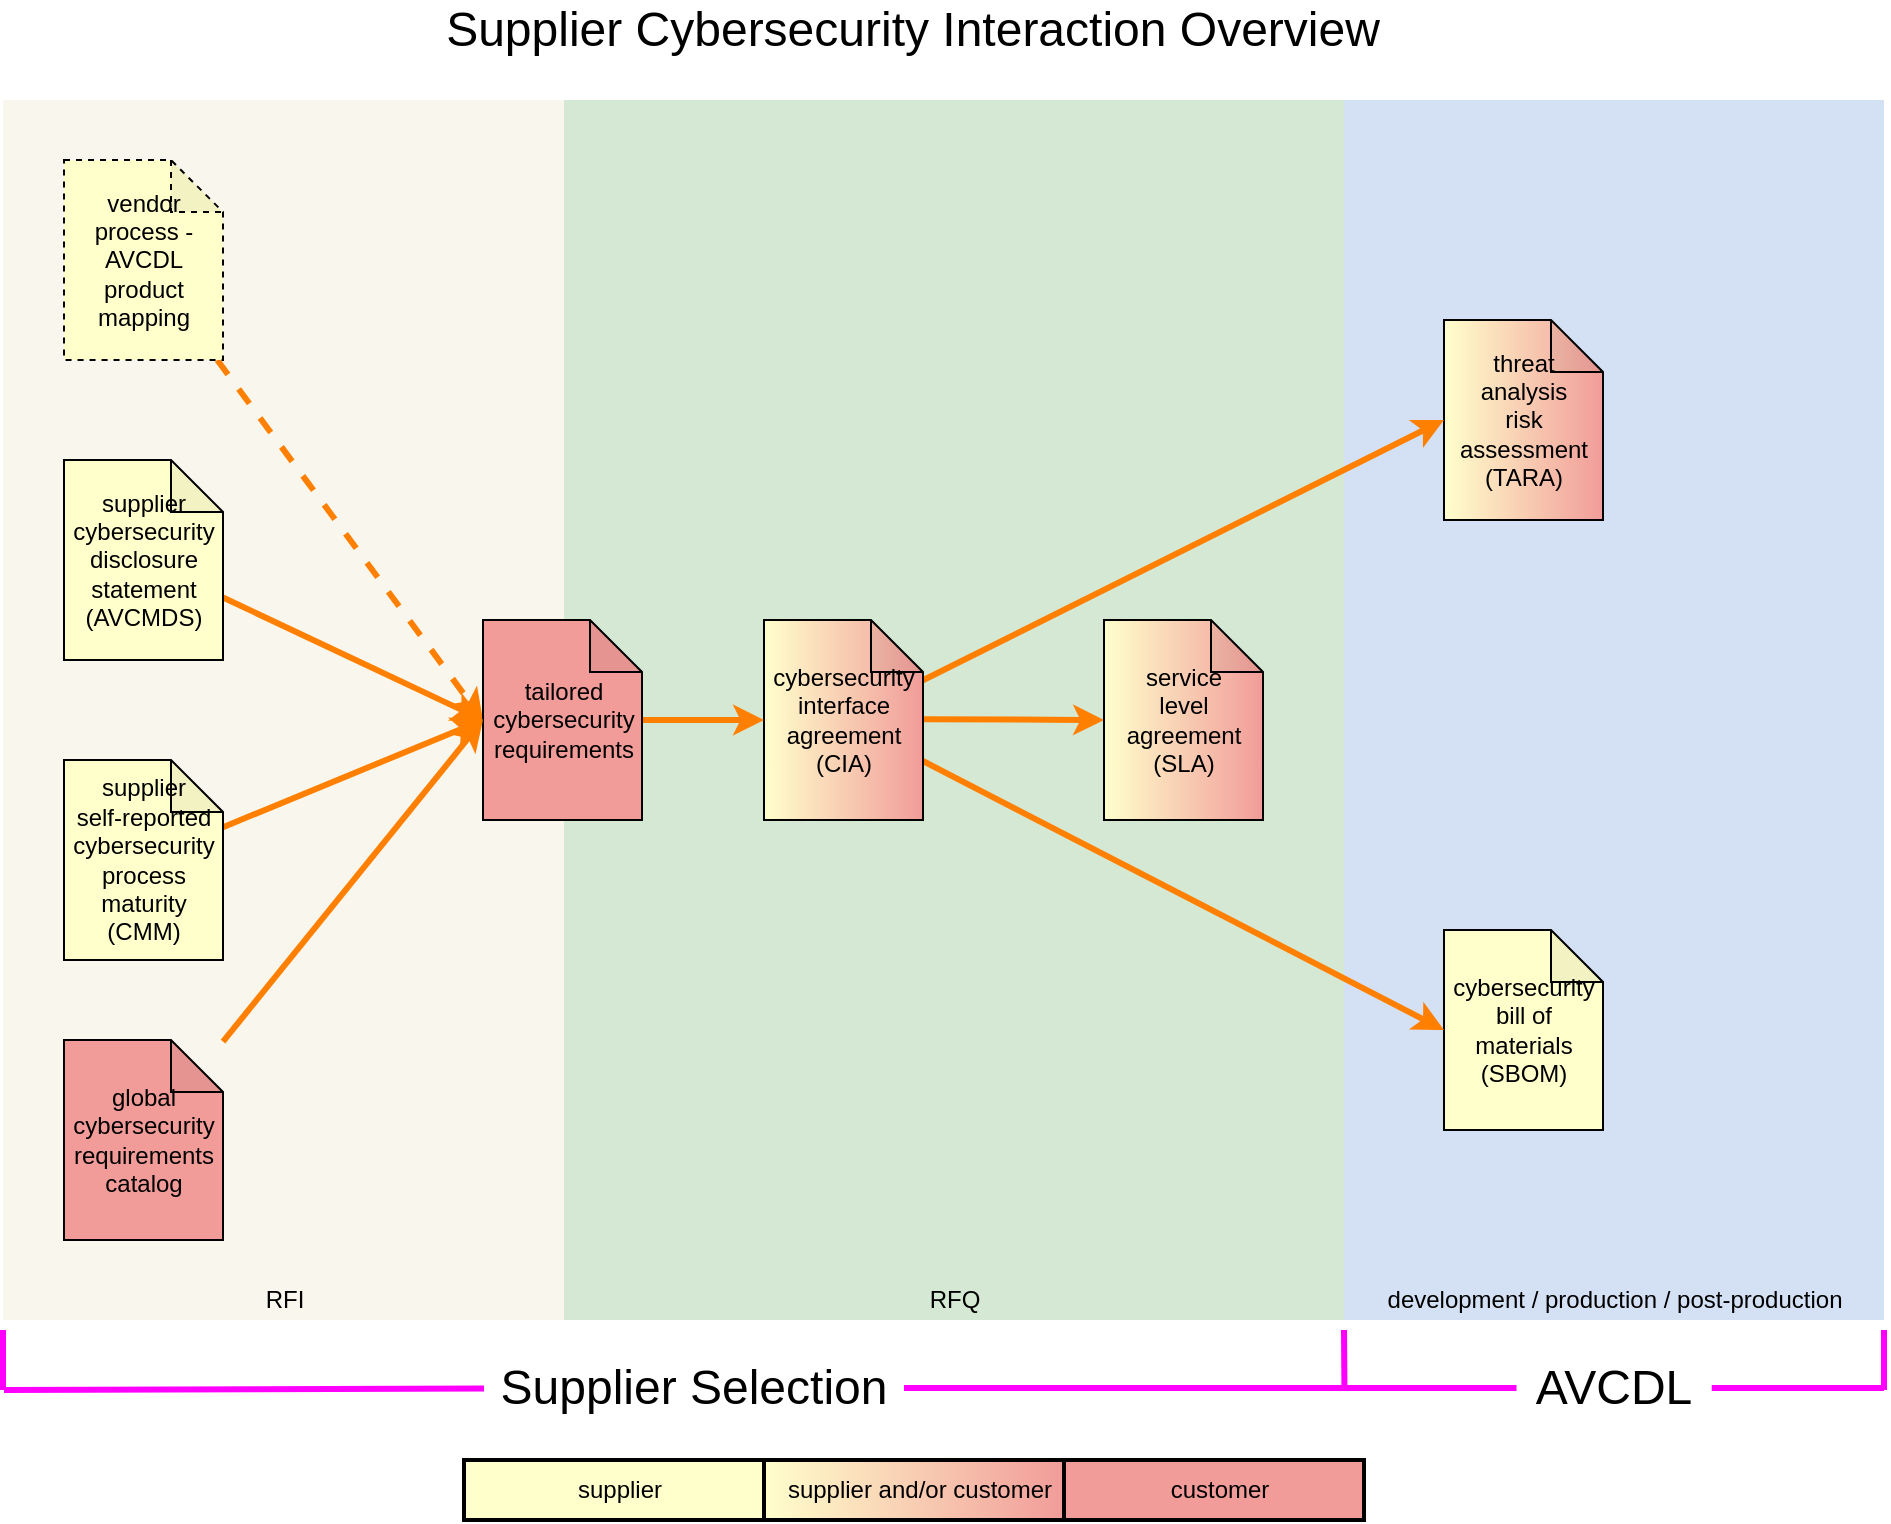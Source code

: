 <mxfile version="20.8.16" type="device" pages="11"><diagram id="Oz4VHGN1nNMEp_QaT7qJ" name="overview"><mxGraphModel dx="1045" dy="1437" grid="1" gridSize="10" guides="1" tooltips="1" connect="1" arrows="1" fold="1" page="0" pageScale="1" pageWidth="850" pageHeight="1100" math="0" shadow="0"><root><mxCell id="0"/><mxCell id="1" value="overall flow" style="" parent="0"/><mxCell id="lnrxjNFZU3uZvi3UB_ph-90" value="&lt;font style=&quot;font-size: 24px&quot;&gt;Supplier Cybersecurity Interaction Overview&lt;/font&gt;" style="text;html=1;strokeColor=none;fillColor=none;align=center;verticalAlign=middle;whiteSpace=wrap;rounded=0;" parent="1" vertex="1"><mxGeometry x="1359" y="430" width="531" height="30" as="geometry"/></mxCell><mxCell id="zYXbqyecAeWLrRMbFMhl-80" value="" style="rounded=0;whiteSpace=wrap;html=1;strokeColor=none;fillColor=#D5E8D4;" parent="1" vertex="1"><mxGeometry x="1450" y="480" width="390" height="610" as="geometry"/></mxCell><mxCell id="zYXbqyecAeWLrRMbFMhl-81" value="RFQ" style="text;html=1;align=center;verticalAlign=middle;resizable=0;points=[];autosize=1;" parent="1" vertex="1"><mxGeometry x="1620" y="1065" width="50" height="30" as="geometry"/></mxCell><mxCell id="zYXbqyecAeWLrRMbFMhl-100" value="" style="rounded=0;whiteSpace=wrap;html=1;strokeColor=none;fillColor=#D4E1F5;" parent="1" vertex="1"><mxGeometry x="1840" y="480" width="270" height="610" as="geometry"/></mxCell><mxCell id="zYXbqyecAeWLrRMbFMhl-103" value="development / production / post-production" style="text;html=1;align=center;verticalAlign=middle;resizable=0;points=[];autosize=1;" parent="1" vertex="1"><mxGeometry x="1850" y="1065" width="250" height="30" as="geometry"/></mxCell><mxCell id="kFggetYUgjEE9dJbpSSE-1" value="" style="rounded=0;whiteSpace=wrap;html=1;strokeColor=none;fillColor=#F9F7ED;" parent="1" vertex="1"><mxGeometry x="1169.5" y="480" width="280.5" height="610" as="geometry"/></mxCell><mxCell id="kFggetYUgjEE9dJbpSSE-4" value="RFI" style="text;html=1;align=center;verticalAlign=middle;resizable=0;points=[];autosize=1;" parent="1" vertex="1"><mxGeometry x="1289.75" y="1065" width="40" height="30" as="geometry"/></mxCell><mxCell id="FAhH3swGNmsVXxzFHapu-16" style="edgeStyle=none;rounded=0;orthogonalLoop=1;jettySize=auto;html=1;labelBackgroundColor=none;strokeColor=#FF8000;strokeWidth=3;dashed=1;entryX=0;entryY=0.5;entryDx=0;entryDy=0;entryPerimeter=0;" parent="1" source="kFggetYUgjEE9dJbpSSE-6" target="kFggetYUgjEE9dJbpSSE-34" edge="1"><mxGeometry relative="1" as="geometry"><mxPoint x="1570" y="860" as="targetPoint"/></mxGeometry></mxCell><mxCell id="kFggetYUgjEE9dJbpSSE-6" value="vendor process - AVCDL&lt;br&gt;product mapping" style="shape=note;whiteSpace=wrap;html=1;backgroundOutline=1;darkOpacity=0.05;size=26;fillColor=#FFFFCC;dashed=1;" parent="1" vertex="1"><mxGeometry x="1200" y="510" width="79.5" height="100" as="geometry"/></mxCell><mxCell id="kFggetYUgjEE9dJbpSSE-15" value="cybersecurity&lt;br&gt;bill of&lt;br&gt;materials&lt;br&gt;(SBOM)" style="shape=note;whiteSpace=wrap;html=1;backgroundOutline=1;darkOpacity=0.05;size=26;fillColor=#FFFFCC;" parent="1" vertex="1"><mxGeometry x="1890" y="895" width="79.5" height="100" as="geometry"/></mxCell><mxCell id="kFggetYUgjEE9dJbpSSE-16" value="threat&lt;br&gt;analysis&lt;br&gt;risk&lt;br&gt;assessment&lt;br&gt;(TARA)" style="shape=note;whiteSpace=wrap;html=1;backgroundOutline=1;darkOpacity=0.05;size=26;gradientColor=#F19C99;gradientDirection=east;fillColor=#FFFFCC;" parent="1" vertex="1"><mxGeometry x="1890" y="590" width="79.5" height="100" as="geometry"/></mxCell><mxCell id="FAhH3swGNmsVXxzFHapu-14" style="edgeStyle=none;rounded=0;orthogonalLoop=1;jettySize=auto;html=1;entryX=0;entryY=0.5;entryDx=0;entryDy=0;entryPerimeter=0;labelBackgroundColor=none;strokeColor=#FF8000;strokeWidth=3;" parent="1" source="kFggetYUgjEE9dJbpSSE-17" target="kFggetYUgjEE9dJbpSSE-34" edge="1"><mxGeometry relative="1" as="geometry"/></mxCell><mxCell id="kFggetYUgjEE9dJbpSSE-17" value="supplier&lt;br&gt;self-reported&lt;br&gt;cybersecurity&lt;br&gt;process&lt;br&gt;maturity&lt;br&gt;(CMM)" style="shape=note;whiteSpace=wrap;html=1;backgroundOutline=1;darkOpacity=0.05;size=26;fillColor=#FFFFCC;" parent="1" vertex="1"><mxGeometry x="1200" y="810" width="79.5" height="100" as="geometry"/></mxCell><mxCell id="FAhH3swGNmsVXxzFHapu-20" style="edgeStyle=none;rounded=0;orthogonalLoop=1;jettySize=auto;html=1;entryX=0;entryY=0.5;entryDx=0;entryDy=0;entryPerimeter=0;labelBackgroundColor=none;strokeColor=#FF8000;strokeWidth=3;exitX=0.999;exitY=0.496;exitDx=0;exitDy=0;exitPerimeter=0;" parent="1" source="kFggetYUgjEE9dJbpSSE-33" target="FAhH3swGNmsVXxzFHapu-18" edge="1"><mxGeometry relative="1" as="geometry"/></mxCell><mxCell id="FAhH3swGNmsVXxzFHapu-21" style="edgeStyle=none;rounded=0;orthogonalLoop=1;jettySize=auto;html=1;entryX=0;entryY=0.5;entryDx=0;entryDy=0;entryPerimeter=0;labelBackgroundColor=none;strokeColor=#FF8000;strokeWidth=3;" parent="1" source="kFggetYUgjEE9dJbpSSE-33" target="kFggetYUgjEE9dJbpSSE-15" edge="1"><mxGeometry relative="1" as="geometry"/></mxCell><mxCell id="FAhH3swGNmsVXxzFHapu-22" style="edgeStyle=none;rounded=0;orthogonalLoop=1;jettySize=auto;html=1;entryX=0;entryY=0.5;entryDx=0;entryDy=0;entryPerimeter=0;labelBackgroundColor=none;strokeColor=#FF8000;strokeWidth=3;" parent="1" source="kFggetYUgjEE9dJbpSSE-33" target="kFggetYUgjEE9dJbpSSE-16" edge="1"><mxGeometry relative="1" as="geometry"/></mxCell><mxCell id="kFggetYUgjEE9dJbpSSE-33" value="cybersecurity&lt;br&gt;interface&lt;br&gt;agreement&lt;br&gt;(CIA)" style="shape=note;whiteSpace=wrap;html=1;backgroundOutline=1;darkOpacity=0.05;size=26;gradientColor=#F19C99;gradientDirection=east;fillColor=#FFFFCC;" parent="1" vertex="1"><mxGeometry x="1550" y="740" width="79.5" height="100" as="geometry"/></mxCell><mxCell id="FAhH3swGNmsVXxzFHapu-17" style="edgeStyle=none;rounded=0;orthogonalLoop=1;jettySize=auto;html=1;entryX=0;entryY=0.5;entryDx=0;entryDy=0;entryPerimeter=0;labelBackgroundColor=none;strokeColor=#FF8000;strokeWidth=3;" parent="1" source="kFggetYUgjEE9dJbpSSE-34" target="kFggetYUgjEE9dJbpSSE-33" edge="1"><mxGeometry relative="1" as="geometry"/></mxCell><mxCell id="kFggetYUgjEE9dJbpSSE-34" value="tailored&lt;br&gt;cybersecurity&lt;br&gt;requirements" style="shape=note;whiteSpace=wrap;html=1;backgroundOutline=1;darkOpacity=0.05;size=26;fillColor=#F19C99;" parent="1" vertex="1"><mxGeometry x="1409.5" y="740" width="79.5" height="100" as="geometry"/></mxCell><mxCell id="FAhH3swGNmsVXxzFHapu-15" style="edgeStyle=none;rounded=0;orthogonalLoop=1;jettySize=auto;html=1;entryX=0;entryY=0.5;entryDx=0;entryDy=0;entryPerimeter=0;labelBackgroundColor=none;strokeColor=#FF8000;strokeWidth=3;" parent="1" source="kFggetYUgjEE9dJbpSSE-35" target="kFggetYUgjEE9dJbpSSE-34" edge="1"><mxGeometry relative="1" as="geometry"/></mxCell><mxCell id="kFggetYUgjEE9dJbpSSE-35" value="supplier&lt;br&gt;cybersecurity&lt;br&gt;disclosure&lt;br&gt;statement&lt;br&gt;(AVCMDS)" style="shape=note;whiteSpace=wrap;html=1;backgroundOutline=1;darkOpacity=0.05;size=26;fillColor=#FFFFCC;" parent="1" vertex="1"><mxGeometry x="1200" y="660" width="79.5" height="100" as="geometry"/></mxCell><mxCell id="FAhH3swGNmsVXxzFHapu-1" value="customer" style="rounded=0;whiteSpace=wrap;html=1;fillColor=#F19C99;gradientColor=none;gradientDirection=east;align=center;spacingLeft=6;strokeWidth=2;" parent="1" vertex="1"><mxGeometry x="1700" y="1160" width="150" height="30" as="geometry"/></mxCell><mxCell id="FAhH3swGNmsVXxzFHapu-2" value="supplier" style="rounded=0;whiteSpace=wrap;html=1;fillColor=#FFFFCC;gradientColor=none;gradientDirection=east;align=center;spacingLeft=6;strokeWidth=2;" parent="1" vertex="1"><mxGeometry x="1400" y="1160" width="150" height="30" as="geometry"/></mxCell><mxCell id="FAhH3swGNmsVXxzFHapu-3" value="supplier and/or customer" style="rounded=0;whiteSpace=wrap;html=1;fillColor=#FFFFCC;gradientColor=#F19C99;gradientDirection=east;align=center;spacingLeft=6;strokeWidth=2;" parent="1" vertex="1"><mxGeometry x="1550" y="1160" width="150" height="30" as="geometry"/></mxCell><mxCell id="FAhH3swGNmsVXxzFHapu-7" value="" style="endArrow=none;html=1;rounded=0;strokeWidth=3;strokeColor=#FF00FF;" parent="1" edge="1"><mxGeometry width="50" height="50" relative="1" as="geometry"><mxPoint x="2110" y="1095" as="sourcePoint"/><mxPoint x="2110" y="1125" as="targetPoint"/></mxGeometry></mxCell><mxCell id="FAhH3swGNmsVXxzFHapu-8" value="" style="endArrow=none;html=1;rounded=0;strokeWidth=3;strokeColor=#FF00FF;" parent="1" edge="1"><mxGeometry width="50" height="50" relative="1" as="geometry"><mxPoint x="1169.5" y="1095" as="sourcePoint"/><mxPoint x="1169.5" y="1125" as="targetPoint"/></mxGeometry></mxCell><mxCell id="FAhH3swGNmsVXxzFHapu-9" value="" style="endArrow=none;html=1;rounded=0;strokeWidth=3;strokeColor=#FF00FF;labelBackgroundColor=none;" parent="1" edge="1"><mxGeometry width="50" height="50" relative="1" as="geometry"><mxPoint x="1840" y="1095" as="sourcePoint"/><mxPoint x="1840.23" y="1125" as="targetPoint"/></mxGeometry></mxCell><mxCell id="FAhH3swGNmsVXxzFHapu-11" value="" style="endArrow=none;html=1;rounded=0;strokeWidth=3;strokeColor=#FF00FF;startArrow=none;labelBackgroundColor=none;" parent="1" source="FAhH3swGNmsVXxzFHapu-4" edge="1"><mxGeometry width="50" height="50" relative="1" as="geometry"><mxPoint x="1170" y="1125" as="sourcePoint"/><mxPoint x="2110" y="1124" as="targetPoint"/></mxGeometry></mxCell><mxCell id="FAhH3swGNmsVXxzFHapu-5" value="&lt;font style=&quot;font-size: 24px&quot;&gt;Supplier Selection&lt;/font&gt;" style="text;html=1;strokeColor=none;fillColor=default;align=center;verticalAlign=middle;whiteSpace=wrap;rounded=0;labelBackgroundColor=#FFFFFF;" parent="1" vertex="1"><mxGeometry x="1410" y="1109" width="210" height="30" as="geometry"/></mxCell><mxCell id="FAhH3swGNmsVXxzFHapu-13" value="" style="endArrow=none;html=1;rounded=0;strokeWidth=3;strokeColor=#FF00FF;startArrow=none;labelBackgroundColor=none;" parent="1" target="FAhH3swGNmsVXxzFHapu-5" edge="1"><mxGeometry width="50" height="50" relative="1" as="geometry"><mxPoint x="1170.0" y="1125" as="sourcePoint"/><mxPoint x="2240" y="1125" as="targetPoint"/></mxGeometry></mxCell><mxCell id="FAhH3swGNmsVXxzFHapu-18" value="service&lt;br&gt;level&lt;br&gt;agreement&lt;br&gt;(SLA)" style="shape=note;whiteSpace=wrap;html=1;backgroundOutline=1;darkOpacity=0.05;size=26;gradientColor=#F19C99;gradientDirection=east;fillColor=#FFFFCC;" parent="1" vertex="1"><mxGeometry x="1720" y="740" width="79.5" height="100" as="geometry"/></mxCell><mxCell id="FAhH3swGNmsVXxzFHapu-4" value="&lt;font style=&quot;font-size: 24px&quot;&gt;AVCDL&lt;/font&gt;" style="text;html=1;strokeColor=none;fillColor=default;align=center;verticalAlign=middle;whiteSpace=wrap;rounded=0;labelBackgroundColor=#FFFFFF;" parent="1" vertex="1"><mxGeometry x="1926.25" y="1109" width="97.5" height="30" as="geometry"/></mxCell><mxCell id="FAhH3swGNmsVXxzFHapu-23" value="" style="endArrow=none;html=1;rounded=0;strokeWidth=3;strokeColor=#FF00FF;startArrow=none;labelBackgroundColor=none;" parent="1" source="FAhH3swGNmsVXxzFHapu-5" target="FAhH3swGNmsVXxzFHapu-4" edge="1"><mxGeometry width="50" height="50" relative="1" as="geometry"><mxPoint x="1710" y="1124.165" as="sourcePoint"/><mxPoint x="2240" y="1125" as="targetPoint"/></mxGeometry></mxCell><mxCell id="1iOEiRLMbcxQpnQcd06d-2" style="rounded=0;orthogonalLoop=1;jettySize=auto;html=1;strokeWidth=3;strokeColor=#FF8000;entryX=0;entryY=0.5;entryDx=0;entryDy=0;entryPerimeter=0;" parent="1" source="1iOEiRLMbcxQpnQcd06d-1" target="kFggetYUgjEE9dJbpSSE-34" edge="1"><mxGeometry relative="1" as="geometry"><mxPoint x="1470" y="560" as="targetPoint"/></mxGeometry></mxCell><mxCell id="1iOEiRLMbcxQpnQcd06d-1" value="global&lt;br&gt;cybersecurity&lt;br&gt;requirements&lt;br&gt;catalog" style="shape=note;whiteSpace=wrap;html=1;backgroundOutline=1;darkOpacity=0.05;size=26;fillColor=#F19C99;" parent="1" vertex="1"><mxGeometry x="1200" y="950" width="79.5" height="100" as="geometry"/></mxCell><mxCell id="TtvR3uoScDkevuimVfsm-2" value="SBOM relevant" parent="0"/><mxCell id="lnrxjNFZU3uZvi3UB_ph-1" value="process interaction" parent="0" visible="0"/><mxCell id="lnrxjNFZU3uZvi3UB_ph-4" style="edgeStyle=orthogonalEdgeStyle;rounded=0;orthogonalLoop=1;jettySize=auto;html=1;entryX=0;entryY=0.5;entryDx=0;entryDy=0;exitX=1;exitY=0.5;exitDx=0;exitDy=0;" parent="lnrxjNFZU3uZvi3UB_ph-1" source="lnrxjNFZU3uZvi3UB_ph-2" target="lnrxjNFZU3uZvi3UB_ph-3" edge="1"><mxGeometry relative="1" as="geometry"><Array as="points"><mxPoint x="2060" y="72"/><mxPoint x="2060" y="230"/></Array></mxGeometry></mxCell><mxCell id="lnrxjNFZU3uZvi3UB_ph-6" style="edgeStyle=orthogonalEdgeStyle;rounded=0;orthogonalLoop=1;jettySize=auto;html=1;entryX=0;entryY=0.75;entryDx=0;entryDy=0;exitX=1;exitY=0.5;exitDx=0;exitDy=0;" parent="lnrxjNFZU3uZvi3UB_ph-1" source="lnrxjNFZU3uZvi3UB_ph-2" target="lnrxjNFZU3uZvi3UB_ph-5" edge="1"><mxGeometry relative="1" as="geometry"><Array as="points"><mxPoint x="2060" y="72"/><mxPoint x="2060" y="165"/></Array></mxGeometry></mxCell><mxCell id="lnrxjNFZU3uZvi3UB_ph-18" style="edgeStyle=orthogonalEdgeStyle;rounded=0;orthogonalLoop=1;jettySize=auto;html=1;entryX=0;entryY=0.25;entryDx=0;entryDy=0;exitX=1;exitY=0.5;exitDx=0;exitDy=0;" parent="lnrxjNFZU3uZvi3UB_ph-1" source="lnrxjNFZU3uZvi3UB_ph-2" target="lnrxjNFZU3uZvi3UB_ph-7" edge="1"><mxGeometry relative="1" as="geometry"><Array as="points"><mxPoint x="2030" y="72"/></Array></mxGeometry></mxCell><mxCell id="lnrxjNFZU3uZvi3UB_ph-23" style="edgeStyle=orthogonalEdgeStyle;rounded=0;orthogonalLoop=1;jettySize=auto;html=1;entryX=0;entryY=0.5;entryDx=0;entryDy=0;exitX=1;exitY=0.5;exitDx=0;exitDy=0;" parent="lnrxjNFZU3uZvi3UB_ph-1" source="lnrxjNFZU3uZvi3UB_ph-5" target="lnrxjNFZU3uZvi3UB_ph-9" edge="1"><mxGeometry relative="1" as="geometry"><Array as="points"><mxPoint x="2240" y="150"/><mxPoint x="2240" y="320"/></Array><mxPoint x="2360" y="480" as="targetPoint"/></mxGeometry></mxCell><mxCell id="lnrxjNFZU3uZvi3UB_ph-2" value="List of Approved Tools and Components" style="rounded=0;whiteSpace=wrap;html=1;" parent="lnrxjNFZU3uZvi3UB_ph-1" vertex="1"><mxGeometry x="1920" y="42" width="120" height="60" as="geometry"/></mxCell><mxCell id="lnrxjNFZU3uZvi3UB_ph-3" value="List of Tools and Components Used" style="rounded=0;whiteSpace=wrap;html=1;fillColor=#fff2cc;strokeColor=#d6b656;" parent="lnrxjNFZU3uZvi3UB_ph-1" vertex="1"><mxGeometry x="2100" y="200" width="120" height="60" as="geometry"/></mxCell><mxCell id="lnrxjNFZU3uZvi3UB_ph-14" style="edgeStyle=orthogonalEdgeStyle;rounded=0;orthogonalLoop=1;jettySize=auto;html=1;entryX=0;entryY=0.25;entryDx=0;entryDy=0;exitX=1;exitY=0.5;exitDx=0;exitDy=0;" parent="lnrxjNFZU3uZvi3UB_ph-1" source="lnrxjNFZU3uZvi3UB_ph-5" target="lnrxjNFZU3uZvi3UB_ph-10" edge="1"><mxGeometry relative="1" as="geometry"><Array as="points"><mxPoint x="2240" y="150"/><mxPoint x="2240" y="275"/></Array></mxGeometry></mxCell><mxCell id="lnrxjNFZU3uZvi3UB_ph-19" style="edgeStyle=orthogonalEdgeStyle;rounded=0;orthogonalLoop=1;jettySize=auto;html=1;entryX=0;entryY=0.5;entryDx=0;entryDy=0;exitX=1;exitY=0.5;exitDx=0;exitDy=0;" parent="lnrxjNFZU3uZvi3UB_ph-1" source="lnrxjNFZU3uZvi3UB_ph-5" target="lnrxjNFZU3uZvi3UB_ph-11" edge="1"><mxGeometry relative="1" as="geometry"><Array as="points"><mxPoint x="2240" y="150"/><mxPoint x="2240" y="230"/></Array></mxGeometry></mxCell><mxCell id="lnrxjNFZU3uZvi3UB_ph-5" value="CV - PV&lt;br&gt;Cross-reference Document" style="rounded=0;whiteSpace=wrap;html=1;" parent="lnrxjNFZU3uZvi3UB_ph-1" vertex="1"><mxGeometry x="2100" y="120" width="120" height="60" as="geometry"/></mxCell><mxCell id="lnrxjNFZU3uZvi3UB_ph-7" value="Archive Manifest" style="rounded=0;whiteSpace=wrap;html=1;fillColor=#fff2cc;strokeColor=#d6b656;" parent="lnrxjNFZU3uZvi3UB_ph-1" vertex="1"><mxGeometry x="2460" y="57" width="120" height="60" as="geometry"/></mxCell><mxCell id="lnrxjNFZU3uZvi3UB_ph-13" style="edgeStyle=orthogonalEdgeStyle;rounded=0;orthogonalLoop=1;jettySize=auto;html=1;entryX=0;entryY=0.75;entryDx=0;entryDy=0;" parent="lnrxjNFZU3uZvi3UB_ph-1" source="lnrxjNFZU3uZvi3UB_ph-9" target="lnrxjNFZU3uZvi3UB_ph-10" edge="1"><mxGeometry relative="1" as="geometry"><Array as="points"><mxPoint x="2430" y="320"/><mxPoint x="2430" y="305"/></Array></mxGeometry></mxCell><mxCell id="lnrxjNFZU3uZvi3UB_ph-9" value="Cybersecurity Monitoring Plan" style="rounded=0;whiteSpace=wrap;html=1;" parent="lnrxjNFZU3uZvi3UB_ph-1" vertex="1"><mxGeometry x="2270" y="290" width="120" height="60" as="geometry"/></mxCell><mxCell id="lnrxjNFZU3uZvi3UB_ph-10" value="Incident Response Plan" style="rounded=0;whiteSpace=wrap;html=1;" parent="lnrxjNFZU3uZvi3UB_ph-1" vertex="1"><mxGeometry x="2460" y="260" width="120" height="60" as="geometry"/></mxCell><mxCell id="lnrxjNFZU3uZvi3UB_ph-21" style="edgeStyle=orthogonalEdgeStyle;rounded=0;orthogonalLoop=1;jettySize=auto;html=1;entryX=0;entryY=0.75;entryDx=0;entryDy=0;exitX=1;exitY=0.5;exitDx=0;exitDy=0;" parent="lnrxjNFZU3uZvi3UB_ph-1" source="lnrxjNFZU3uZvi3UB_ph-15" target="lnrxjNFZU3uZvi3UB_ph-7" edge="1"><mxGeometry relative="1" as="geometry"><Array as="points"><mxPoint x="2430" y="150"/><mxPoint x="2430" y="102"/></Array><mxPoint x="2450" y="-20" as="sourcePoint"/></mxGeometry></mxCell><mxCell id="eEKUyIhuzSQ4ukCI-L0V-2" style="edgeStyle=orthogonalEdgeStyle;rounded=0;orthogonalLoop=1;jettySize=auto;html=1;entryX=0;entryY=0.75;entryDx=0;entryDy=0;" parent="lnrxjNFZU3uZvi3UB_ph-1" source="lnrxjNFZU3uZvi3UB_ph-11" target="lnrxjNFZU3uZvi3UB_ph-12" edge="1"><mxGeometry relative="1" as="geometry"/></mxCell><mxCell id="lnrxjNFZU3uZvi3UB_ph-11" value="Manifest&lt;br&gt;Generation" style="rounded=0;whiteSpace=wrap;html=1;" parent="lnrxjNFZU3uZvi3UB_ph-1" vertex="1"><mxGeometry x="2270" y="200" width="120" height="60" as="geometry"/></mxCell><mxCell id="lnrxjNFZU3uZvi3UB_ph-12" value="Software&lt;br&gt;Deployment&lt;br&gt;Report" style="rounded=0;whiteSpace=wrap;html=1;" parent="lnrxjNFZU3uZvi3UB_ph-1" vertex="1"><mxGeometry x="2460" y="185" width="120" height="60" as="geometry"/></mxCell><mxCell id="lnrxjNFZU3uZvi3UB_ph-16" style="edgeStyle=orthogonalEdgeStyle;rounded=0;orthogonalLoop=1;jettySize=auto;html=1;entryX=0;entryY=0.25;entryDx=0;entryDy=0;exitX=1;exitY=0.25;exitDx=0;exitDy=0;strokeColor=#FF8000;" parent="lnrxjNFZU3uZvi3UB_ph-1" source="lnrxjNFZU3uZvi3UB_ph-15" target="lnrxjNFZU3uZvi3UB_ph-5" edge="1"><mxGeometry relative="1" as="geometry"><Array as="points"><mxPoint x="2410" y="135"/><mxPoint x="2410" y="100"/><mxPoint x="2080" y="100"/><mxPoint x="2080" y="135"/></Array></mxGeometry></mxCell><mxCell id="lnrxjNFZU3uZvi3UB_ph-17" style="edgeStyle=orthogonalEdgeStyle;rounded=0;orthogonalLoop=1;jettySize=auto;html=1;entryX=0;entryY=0.25;entryDx=0;entryDy=0;exitX=1;exitY=0.5;exitDx=0;exitDy=0;" parent="lnrxjNFZU3uZvi3UB_ph-1" source="lnrxjNFZU3uZvi3UB_ph-15" target="lnrxjNFZU3uZvi3UB_ph-12" edge="1"><mxGeometry relative="1" as="geometry"><Array as="points"><mxPoint x="2430" y="150"/><mxPoint x="2430" y="200"/></Array><mxPoint x="2750" y="160" as="sourcePoint"/></mxGeometry></mxCell><mxCell id="lnrxjNFZU3uZvi3UB_ph-15" value="Code Signing" style="rounded=0;whiteSpace=wrap;html=1;" parent="lnrxjNFZU3uZvi3UB_ph-1" vertex="1"><mxGeometry x="2270" y="120" width="120" height="60" as="geometry"/></mxCell></root></mxGraphModel></diagram><diagram id="rQ9H9MS-a7ZFymZDKJLg" name="guidance documents"><mxGraphModel dx="2645" dy="1037" grid="1" gridSize="10" guides="1" tooltips="1" connect="1" arrows="1" fold="1" page="0" pageScale="1" pageWidth="850" pageHeight="1100" math="0" shadow="0"><root><mxCell id="0"/><mxCell id="agBU0TSlbPoSnO_xw3bp-1" value="background (draft)" parent="0" visible="0"/><mxCell id="agBU0TSlbPoSnO_xw3bp-2" value="&lt;font color=&quot;#b8b8b8&quot; style=&quot;font-size: 300px;&quot;&gt;D R A F T&lt;/font&gt;" style="text;html=1;strokeColor=none;fillColor=none;align=center;verticalAlign=middle;whiteSpace=wrap;rounded=0;rotation=-40;" parent="agBU0TSlbPoSnO_xw3bp-1" vertex="1"><mxGeometry x="-520" y="1630" width="1420" height="260" as="geometry"/></mxCell><mxCell id="gFGqt--6p3804Z2vQM63-2" style="edgeStyle=orthogonalEdgeStyle;rounded=0;orthogonalLoop=1;jettySize=auto;html=1;entryX=0;entryY=0.5;entryDx=0;entryDy=0;entryPerimeter=0;" parent="agBU0TSlbPoSnO_xw3bp-1" source="gFGqt--6p3804Z2vQM63-1" target="O_3UiS-khIgKn4jSDo1a-54" edge="1"><mxGeometry relative="1" as="geometry"/></mxCell><mxCell id="gFGqt--6p3804Z2vQM63-3" style="edgeStyle=orthogonalEdgeStyle;rounded=0;orthogonalLoop=1;jettySize=auto;html=1;entryX=0;entryY=0.5;entryDx=0;entryDy=0;entryPerimeter=0;" parent="agBU0TSlbPoSnO_xw3bp-1" source="gFGqt--6p3804Z2vQM63-1" target="O_3UiS-khIgKn4jSDo1a-54" edge="1"><mxGeometry relative="1" as="geometry"/></mxCell><mxCell id="1" value="foreground" parent="0"/><mxCell id="gFGqt--6p3804Z2vQM63-10" value="" style="rounded=0;whiteSpace=wrap;html=1;strokeColor=#000000;fontSize=16;fillColor=none;" parent="1" vertex="1"><mxGeometry x="-160" y="2500" width="470" height="100" as="geometry"/></mxCell><mxCell id="gFGqt--6p3804Z2vQM63-11" value="" style="rounded=0;whiteSpace=wrap;html=1;strokeColor=#000000;fontSize=16;fillColor=none;" parent="1" vertex="1"><mxGeometry x="320" y="2500" width="560" height="100" as="geometry"/></mxCell><mxCell id="O_3UiS-khIgKn4jSDo1a-111" value="" style="rounded=0;whiteSpace=wrap;html=1;fillColor=none;strokeWidth=3;dashed=1;" parent="1" vertex="1"><mxGeometry x="-510" y="1110" width="1390" height="1360" as="geometry"/></mxCell><mxCell id="oiBGQWg1c94UKVCeVXAx-9" value="" style="rounded=0;whiteSpace=wrap;html=1;fillColor=none;strokeWidth=3;dashed=1;" parent="1" vertex="1"><mxGeometry x="-340.75" y="1610" width="260.75" height="140" as="geometry"/></mxCell><mxCell id="O_3UiS-khIgKn4jSDo1a-130" value="" style="rounded=0;whiteSpace=wrap;html=1;fillColor=none;strokeWidth=3;dashed=1;" parent="1" vertex="1"><mxGeometry x="409.5" y="1420" width="370.5" height="400" as="geometry"/></mxCell><mxCell id="O_3UiS-khIgKn4jSDo1a-104" value="" style="rounded=0;whiteSpace=wrap;html=1;fillColor=none;strokeWidth=3;dashed=1;" parent="1" vertex="1"><mxGeometry x="270" y="2140" width="260" height="140" as="geometry"/></mxCell><mxCell id="O_3UiS-khIgKn4jSDo1a-100" value="" style="rounded=0;whiteSpace=wrap;html=1;fillColor=none;strokeWidth=3;dashed=1;" parent="1" vertex="1"><mxGeometry x="-341.25" y="1450" width="260.75" height="140" as="geometry"/></mxCell><mxCell id="O_3UiS-khIgKn4jSDo1a-107" value="" style="rounded=0;whiteSpace=wrap;html=1;fillColor=none;strokeWidth=3;dashed=1;" parent="1" vertex="1"><mxGeometry x="-341.25" y="1290" width="260.75" height="140" as="geometry"/></mxCell><mxCell id="O_3UiS-khIgKn4jSDo1a-1" value="&lt;font style=&quot;font-size: 24px&quot;&gt;Supplier Cybersecurity Guidance Documents&lt;/font&gt;" style="text;html=1;strokeColor=none;fillColor=none;align=center;verticalAlign=middle;whiteSpace=wrap;rounded=0;" parent="1" vertex="1"><mxGeometry x="-70.5" y="1070" width="531" height="30" as="geometry"/></mxCell><mxCell id="O_3UiS-khIgKn4jSDo1a-43" style="edgeStyle=none;rounded=0;orthogonalLoop=1;jettySize=auto;html=1;labelBackgroundColor=none;strokeColor=#FF8000;strokeWidth=3;dashed=1;entryX=0;entryY=0.5;entryDx=0;entryDy=0;entryPerimeter=0;" parent="1" source="O_3UiS-khIgKn4jSDo1a-44" target="O_3UiS-khIgKn4jSDo1a-54" edge="1"><mxGeometry relative="1" as="geometry"><mxPoint x="369.5" y="1770" as="targetPoint"/></mxGeometry></mxCell><mxCell id="O_3UiS-khIgKn4jSDo1a-44" value="vendor process - AVCDL&lt;br&gt;product mapping" style="shape=note;whiteSpace=wrap;html=1;backgroundOutline=1;darkOpacity=0.05;size=26;fillColor=#FFFFCC;dashed=1;" parent="1" vertex="1"><mxGeometry x="-178.5" y="1630" width="79.5" height="100" as="geometry"/></mxCell><mxCell id="O_3UiS-khIgKn4jSDo1a-45" value="cybersecurity&lt;br&gt;bill of&lt;br&gt;materials&lt;br&gt;(SBOM)" style="shape=note;whiteSpace=wrap;html=1;backgroundOutline=1;darkOpacity=0.05;size=26;fillColor=#FFFFCC;" parent="1" vertex="1"><mxGeometry x="620.5" y="2330" width="79.5" height="100" as="geometry"/></mxCell><mxCell id="O_3UiS-khIgKn4jSDo1a-46" value="threat&lt;br&gt;analysis&lt;br&gt;risk&lt;br&gt;assessment&lt;br&gt;(TARA)" style="shape=note;whiteSpace=wrap;html=1;backgroundOutline=1;darkOpacity=0.05;size=26;gradientColor=#F19C99;gradientDirection=east;fillColor=#FFFFCC;" parent="1" vertex="1"><mxGeometry x="679.5" y="1570" width="79.5" height="100" as="geometry"/></mxCell><mxCell id="O_3UiS-khIgKn4jSDo1a-47" style="edgeStyle=none;rounded=0;orthogonalLoop=1;jettySize=auto;html=1;entryX=0;entryY=0.5;entryDx=0;entryDy=0;entryPerimeter=0;labelBackgroundColor=none;strokeColor=#FF8000;strokeWidth=3;" parent="1" source="O_3UiS-khIgKn4jSDo1a-48" target="O_3UiS-khIgKn4jSDo1a-54" edge="1"><mxGeometry relative="1" as="geometry"/></mxCell><mxCell id="O_3UiS-khIgKn4jSDo1a-116" style="edgeStyle=none;rounded=0;orthogonalLoop=1;jettySize=auto;html=1;entryX=0;entryY=0.5;entryDx=0;entryDy=0;entryPerimeter=0;strokeColor=#FF8000;strokeWidth=3;" parent="1" source="O_3UiS-khIgKn4jSDo1a-48" target="O_3UiS-khIgKn4jSDo1a-89" edge="1"><mxGeometry relative="1" as="geometry"/></mxCell><mxCell id="O_3UiS-khIgKn4jSDo1a-48" value="supplier&lt;br&gt;self-reported&lt;br&gt;cybersecurity&lt;br&gt;process&lt;br&gt;maturity&lt;br&gt;(CMM)" style="shape=note;whiteSpace=wrap;html=1;backgroundOutline=1;darkOpacity=0.05;size=26;fillColor=#FFFFCC;" parent="1" vertex="1"><mxGeometry x="-180.5" y="1310" width="79.5" height="100" as="geometry"/></mxCell><mxCell id="O_3UiS-khIgKn4jSDo1a-49" style="edgeStyle=none;rounded=0;orthogonalLoop=1;jettySize=auto;html=1;entryX=0;entryY=0.5;entryDx=0;entryDy=0;entryPerimeter=0;labelBackgroundColor=none;strokeColor=#FF8000;strokeWidth=3;exitX=0.999;exitY=0.496;exitDx=0;exitDy=0;exitPerimeter=0;" parent="1" source="O_3UiS-khIgKn4jSDo1a-52" target="O_3UiS-khIgKn4jSDo1a-66" edge="1"><mxGeometry relative="1" as="geometry"><mxPoint x="610.5" y="2130" as="targetPoint"/></mxGeometry></mxCell><mxCell id="O_3UiS-khIgKn4jSDo1a-50" style="edgeStyle=none;rounded=0;orthogonalLoop=1;jettySize=auto;html=1;entryX=0;entryY=0.5;entryDx=0;entryDy=0;entryPerimeter=0;labelBackgroundColor=none;strokeColor=#FF8000;strokeWidth=3;" parent="1" source="O_3UiS-khIgKn4jSDo1a-52" target="O_3UiS-khIgKn4jSDo1a-45" edge="1"><mxGeometry relative="1" as="geometry"/></mxCell><mxCell id="O_3UiS-khIgKn4jSDo1a-51" style="edgeStyle=none;rounded=0;orthogonalLoop=1;jettySize=auto;html=1;entryX=0;entryY=0.5;entryDx=0;entryDy=0;entryPerimeter=0;labelBackgroundColor=none;strokeColor=#FF8000;strokeWidth=3;" parent="1" source="O_3UiS-khIgKn4jSDo1a-52" target="O_3UiS-khIgKn4jSDo1a-46" edge="1"><mxGeometry relative="1" as="geometry"/></mxCell><mxCell id="O_3UiS-khIgKn4jSDo1a-95" style="edgeStyle=none;rounded=0;orthogonalLoop=1;jettySize=auto;html=1;strokeColor=#FF8000;strokeWidth=3;entryX=0;entryY=0.5;entryDx=0;entryDy=0;entryPerimeter=0;" parent="1" source="O_3UiS-khIgKn4jSDo1a-52" target="O_3UiS-khIgKn4jSDo1a-93" edge="1"><mxGeometry relative="1" as="geometry"><mxPoint x="800" y="1180" as="targetPoint"/></mxGeometry></mxCell><mxCell id="O_3UiS-khIgKn4jSDo1a-52" value="cybersecurity&lt;br&gt;interface&lt;br&gt;agreement&lt;br&gt;(CIA)" style="shape=note;whiteSpace=wrap;html=1;backgroundOutline=1;darkOpacity=0.05;size=26;gradientColor=#F19C99;gradientDirection=east;fillColor=#FFFFCC;" parent="1" vertex="1"><mxGeometry x="430" y="2160" width="79.5" height="100" as="geometry"/></mxCell><mxCell id="O_3UiS-khIgKn4jSDo1a-53" style="edgeStyle=none;rounded=0;orthogonalLoop=1;jettySize=auto;html=1;entryX=0;entryY=0.5;entryDx=0;entryDy=0;entryPerimeter=0;labelBackgroundColor=none;strokeColor=#FF8000;strokeWidth=3;" parent="1" source="O_3UiS-khIgKn4jSDo1a-54" target="O_3UiS-khIgKn4jSDo1a-52" edge="1"><mxGeometry relative="1" as="geometry"/></mxCell><mxCell id="O_3UiS-khIgKn4jSDo1a-54" value="tailored&lt;br&gt;cybersecurity&lt;br&gt;requirements" style="shape=note;whiteSpace=wrap;html=1;backgroundOutline=1;darkOpacity=0.05;size=26;fillColor=#F19C99;" parent="1" vertex="1"><mxGeometry x="130" y="1630" width="79.5" height="100" as="geometry"/></mxCell><mxCell id="O_3UiS-khIgKn4jSDo1a-55" style="edgeStyle=none;rounded=0;orthogonalLoop=1;jettySize=auto;html=1;entryX=0;entryY=0.5;entryDx=0;entryDy=0;entryPerimeter=0;labelBackgroundColor=none;strokeColor=#FF8000;strokeWidth=3;" parent="1" source="O_3UiS-khIgKn4jSDo1a-56" target="O_3UiS-khIgKn4jSDo1a-54" edge="1"><mxGeometry relative="1" as="geometry"/></mxCell><mxCell id="O_3UiS-khIgKn4jSDo1a-56" value="supplier&lt;br&gt;cybersecurity&lt;br&gt;disclosure&lt;br&gt;statement&lt;br&gt;(AVCMDS)" style="shape=note;whiteSpace=wrap;html=1;backgroundOutline=1;darkOpacity=0.05;size=26;fillColor=#FFFFCC;" parent="1" vertex="1"><mxGeometry x="-180.5" y="1470" width="79.5" height="100" as="geometry"/></mxCell><mxCell id="O_3UiS-khIgKn4jSDo1a-57" value="customer" style="rounded=0;whiteSpace=wrap;html=1;fillColor=#F19C99;gradientColor=none;gradientDirection=east;align=center;spacingLeft=6;strokeWidth=2;" parent="1" vertex="1"><mxGeometry x="150" y="2535" width="150" height="30" as="geometry"/></mxCell><mxCell id="O_3UiS-khIgKn4jSDo1a-58" value="supplier" style="rounded=0;whiteSpace=wrap;html=1;fillColor=#FFFFCC;gradientColor=none;gradientDirection=east;align=center;spacingLeft=6;strokeWidth=2;" parent="1" vertex="1"><mxGeometry x="-150" y="2535" width="150" height="30" as="geometry"/></mxCell><mxCell id="O_3UiS-khIgKn4jSDo1a-59" value="supplier and/or customer" style="rounded=0;whiteSpace=wrap;html=1;fillColor=#FFFFCC;gradientColor=#F19C99;gradientDirection=east;align=center;spacingLeft=6;strokeWidth=2;" parent="1" vertex="1"><mxGeometry y="2535" width="150" height="30" as="geometry"/></mxCell><mxCell id="O_3UiS-khIgKn4jSDo1a-66" value="service&lt;br&gt;level&lt;br&gt;agreement&lt;br&gt;(SLA)" style="shape=note;whiteSpace=wrap;html=1;backgroundOutline=1;darkOpacity=0.05;size=26;gradientColor=#F19C99;gradientDirection=east;fillColor=#FFFFCC;" parent="1" vertex="1"><mxGeometry x="620" y="2160" width="79.5" height="100" as="geometry"/></mxCell><mxCell id="O_3UiS-khIgKn4jSDo1a-69" style="rounded=0;orthogonalLoop=1;jettySize=auto;html=1;strokeWidth=3;strokeColor=#FF8000;entryX=0;entryY=0.5;entryDx=0;entryDy=0;entryPerimeter=0;" parent="1" source="O_3UiS-khIgKn4jSDo1a-70" target="O_3UiS-khIgKn4jSDo1a-54" edge="1"><mxGeometry relative="1" as="geometry"><mxPoint x="269.5" y="1470" as="targetPoint"/></mxGeometry></mxCell><mxCell id="O_3UiS-khIgKn4jSDo1a-70" value="global&lt;br&gt;cybersecurity&lt;br&gt;requirements&lt;br&gt;catalog" style="shape=note;whiteSpace=wrap;html=1;backgroundOutline=1;darkOpacity=0.05;size=26;fillColor=#F19C99;" parent="1" vertex="1"><mxGeometry x="-60" y="2030" width="79.5" height="100" as="geometry"/></mxCell><mxCell id="O_3UiS-khIgKn4jSDo1a-80" style="edgeStyle=none;rounded=0;orthogonalLoop=1;jettySize=auto;html=1;entryX=0;entryY=0.5;entryDx=0;entryDy=0;entryPerimeter=0;strokeColor=#6600CC;strokeWidth=3;" parent="1" source="O_3UiS-khIgKn4jSDo1a-71" target="O_3UiS-khIgKn4jSDo1a-70" edge="1"><mxGeometry relative="1" as="geometry"/></mxCell><mxCell id="O_3UiS-khIgKn4jSDo1a-71" value="Global&lt;br&gt;Security&lt;br&gt;Requirements" style="shape=note;whiteSpace=wrap;html=1;backgroundOutline=1;darkOpacity=0.05;size=26;fillColor=#d5e8d4;strokeColor=#82b366;" parent="1" vertex="1"><mxGeometry x="-200" y="2100" width="79.5" height="100" as="geometry"/></mxCell><mxCell id="O_3UiS-khIgKn4jSDo1a-97" style="edgeStyle=none;rounded=0;orthogonalLoop=1;jettySize=auto;html=1;entryX=0;entryY=0.5;entryDx=0;entryDy=0;entryPerimeter=0;strokeColor=#6600CC;strokeWidth=3;" parent="1" source="O_3UiS-khIgKn4jSDo1a-72" target="O_3UiS-khIgKn4jSDo1a-96" edge="1"><mxGeometry relative="1" as="geometry"/></mxCell><mxCell id="O_3UiS-khIgKn4jSDo1a-72" value="Security&lt;br&gt;Requirements&lt;br&gt;Taxonomy" style="shape=note;whiteSpace=wrap;html=1;backgroundOutline=1;darkOpacity=0.05;size=26;fillColor=#d5e8d4;strokeColor=#82b366;" parent="1" vertex="1"><mxGeometry x="-330" y="1950" width="79.5" height="100" as="geometry"/></mxCell><mxCell id="O_3UiS-khIgKn4jSDo1a-76" style="rounded=0;orthogonalLoop=1;jettySize=auto;html=1;entryX=0;entryY=0.5;entryDx=0;entryDy=0;entryPerimeter=0;strokeWidth=3;strokeColor=#6600CC;" parent="1" source="O_3UiS-khIgKn4jSDo1a-73" target="O_3UiS-khIgKn4jSDo1a-48" edge="1"><mxGeometry relative="1" as="geometry"/></mxCell><mxCell id="O_3UiS-khIgKn4jSDo1a-73" value="AVCDL&lt;br&gt;vendor&lt;br&gt;CMM&lt;br&gt;template" style="shape=internalStorage;whiteSpace=wrap;html=1;backgroundOutline=1;fillColor=#d5e8d4;strokeColor=#000000;gradientColor=#97d077;" parent="1" vertex="1"><mxGeometry x="-321.5" y="1310" width="80" height="100" as="geometry"/></mxCell><mxCell id="O_3UiS-khIgKn4jSDo1a-77" style="edgeStyle=none;rounded=0;orthogonalLoop=1;jettySize=auto;html=1;strokeColor=#6600CC;strokeWidth=3;" parent="1" source="O_3UiS-khIgKn4jSDo1a-74" target="O_3UiS-khIgKn4jSDo1a-56" edge="1"><mxGeometry relative="1" as="geometry"><mxPoint x="-0.5" y="1520" as="targetPoint"/></mxGeometry></mxCell><mxCell id="O_3UiS-khIgKn4jSDo1a-74" value="AVCMDS&lt;br&gt;worksheet&lt;br&gt;template" style="shape=internalStorage;whiteSpace=wrap;html=1;backgroundOutline=1;fillColor=#d5e8d4;strokeColor=#000000;gradientColor=#97d077;" parent="1" vertex="1"><mxGeometry x="-320.5" y="1470" width="80" height="100" as="geometry"/></mxCell><mxCell id="O_3UiS-khIgKn4jSDo1a-78" style="edgeStyle=none;rounded=0;orthogonalLoop=1;jettySize=auto;html=1;entryX=0;entryY=0.5;entryDx=0;entryDy=0;entryPerimeter=0;strokeColor=#6600CC;strokeWidth=3;" parent="1" source="O_3UiS-khIgKn4jSDo1a-75" target="O_3UiS-khIgKn4jSDo1a-52" edge="1"><mxGeometry relative="1" as="geometry"/></mxCell><mxCell id="O_3UiS-khIgKn4jSDo1a-75" value="Cybersecurity&lt;br&gt;Interface&lt;br&gt;Agreement&lt;br&gt;template" style="shape=internalStorage;whiteSpace=wrap;html=1;backgroundOutline=1;fillColor=#d5e8d4;strokeColor=#000000;gradientColor=#97d077;" parent="1" vertex="1"><mxGeometry x="289.5" y="2160" width="80" height="100" as="geometry"/></mxCell><mxCell id="O_3UiS-khIgKn4jSDo1a-82" style="edgeStyle=none;rounded=0;orthogonalLoop=1;jettySize=auto;html=1;entryX=0;entryY=0.5;entryDx=0;entryDy=0;strokeColor=#6600CC;strokeWidth=3;" parent="1" source="O_3UiS-khIgKn4jSDo1a-81" target="O_3UiS-khIgKn4jSDo1a-104" edge="1"><mxGeometry relative="1" as="geometry"/></mxCell><mxCell id="O_3UiS-khIgKn4jSDo1a-81" value="Understanding Cybersecurity Interface&lt;br&gt;Agreements" style="shape=note;whiteSpace=wrap;html=1;backgroundOutline=1;darkOpacity=0.05;size=26;fillColor=#e1d5e7;strokeColor=#9673a6;" parent="1" vertex="1"><mxGeometry x="110" y="2090" width="79.5" height="100" as="geometry"/></mxCell><mxCell id="O_3UiS-khIgKn4jSDo1a-84" style="edgeStyle=none;rounded=0;orthogonalLoop=1;jettySize=auto;html=1;strokeColor=#6600CC;strokeWidth=3;entryX=0;entryY=0.5;entryDx=0;entryDy=0;" parent="1" source="O_3UiS-khIgKn4jSDo1a-83" target="oiBGQWg1c94UKVCeVXAx-9" edge="1"><mxGeometry relative="1" as="geometry"/></mxCell><mxCell id="O_3UiS-khIgKn4jSDo1a-83" value="Understanding Supply Chain&lt;br&gt;Process&lt;br&gt;Mapping" style="shape=note;whiteSpace=wrap;html=1;backgroundOutline=1;darkOpacity=0.05;size=26;fillColor=#e1d5e7;strokeColor=#9673a6;" parent="1" vertex="1"><mxGeometry x="-480" y="1630" width="79.5" height="100" as="geometry"/></mxCell><mxCell id="O_3UiS-khIgKn4jSDo1a-87" style="edgeStyle=none;rounded=0;orthogonalLoop=1;jettySize=auto;html=1;entryX=0;entryY=0.5;entryDx=0;entryDy=0;entryPerimeter=0;strokeColor=#6600CC;strokeWidth=3;" parent="1" source="O_3UiS-khIgKn4jSDo1a-85" target="O_3UiS-khIgKn4jSDo1a-44" edge="1"><mxGeometry relative="1" as="geometry"/></mxCell><mxCell id="O_3UiS-khIgKn4jSDo1a-85" value="vendor process - AVCDL product mapping template" style="shape=internalStorage;whiteSpace=wrap;html=1;backgroundOutline=1;fillColor=#d5e8d4;strokeColor=#000000;gradientColor=#97d077;" parent="1" vertex="1"><mxGeometry x="-320" y="1630" width="80" height="100" as="geometry"/></mxCell><mxCell id="O_3UiS-khIgKn4jSDo1a-90" style="edgeStyle=none;rounded=0;orthogonalLoop=1;jettySize=auto;html=1;strokeColor=#6600CC;strokeWidth=3;entryX=0;entryY=0.5;entryDx=0;entryDy=0;entryPerimeter=0;" parent="1" source="O_3UiS-khIgKn4jSDo1a-88" target="O_3UiS-khIgKn4jSDo1a-89" edge="1"><mxGeometry relative="1" as="geometry"/></mxCell><mxCell id="O_3UiS-khIgKn4jSDo1a-88" value="AVCDL&lt;br&gt;vendor&lt;br&gt;CMM&lt;br&gt;progress&lt;br&gt;template" style="shape=internalStorage;whiteSpace=wrap;html=1;backgroundOutline=1;fillColor=#d5e8d4;strokeColor=#000000;gradientColor=#97d077;" parent="1" vertex="1"><mxGeometry x="-80.5" y="1130" width="80" height="100" as="geometry"/></mxCell><mxCell id="O_3UiS-khIgKn4jSDo1a-89" value="vendor&lt;br&gt;CMM&lt;br&gt;progress" style="shape=note;whiteSpace=wrap;html=1;backgroundOutline=1;darkOpacity=0.05;size=26;fillColor=#F19C99;" parent="1" vertex="1"><mxGeometry x="79.5" y="1130" width="79.5" height="100" as="geometry"/></mxCell><mxCell id="O_3UiS-khIgKn4jSDo1a-94" style="edgeStyle=none;rounded=0;orthogonalLoop=1;jettySize=auto;html=1;entryX=0;entryY=0.5;entryDx=0;entryDy=0;entryPerimeter=0;strokeColor=#6600CC;strokeWidth=3;" parent="1" source="O_3UiS-khIgKn4jSDo1a-92" target="O_3UiS-khIgKn4jSDo1a-93" edge="1"><mxGeometry relative="1" as="geometry"/></mxCell><mxCell id="O_3UiS-khIgKn4jSDo1a-92" value="Cybersecurity&lt;br&gt;Interface&lt;br&gt;Agreement&lt;br&gt;summary&lt;br&gt;template" style="shape=internalStorage;whiteSpace=wrap;html=1;backgroundOutline=1;fillColor=#d5e8d4;strokeColor=#000000;gradientColor=#97d077;" parent="1" vertex="1"><mxGeometry x="620" y="1885" width="80" height="100" as="geometry"/></mxCell><mxCell id="O_3UiS-khIgKn4jSDo1a-93" value="Cybersecurity&lt;br&gt;Interface&lt;br&gt;Agreement&lt;br&gt;Summary" style="shape=note;whiteSpace=wrap;html=1;backgroundOutline=1;darkOpacity=0.05;size=26;fillColor=#F19C99;" parent="1" vertex="1"><mxGeometry x="770" y="1885" width="79.5" height="100" as="geometry"/></mxCell><mxCell id="O_3UiS-khIgKn4jSDo1a-98" style="edgeStyle=none;rounded=0;orthogonalLoop=1;jettySize=auto;html=1;entryX=0;entryY=0.5;entryDx=0;entryDy=0;entryPerimeter=0;strokeColor=#6600CC;strokeWidth=3;" parent="1" source="O_3UiS-khIgKn4jSDo1a-96" target="O_3UiS-khIgKn4jSDo1a-70" edge="1"><mxGeometry relative="1" as="geometry"/></mxCell><mxCell id="O_3UiS-khIgKn4jSDo1a-96" value="cybersecurity requirements per&lt;br&gt;taxonomy" style="shape=note;whiteSpace=wrap;html=1;backgroundOutline=1;darkOpacity=0.05;size=26;fillColor=#dae8fc;strokeColor=#6c8ebf;" parent="1" vertex="1"><mxGeometry x="-200" y="1950" width="79.5" height="100" as="geometry"/></mxCell><mxCell id="O_3UiS-khIgKn4jSDo1a-101" style="edgeStyle=none;rounded=0;orthogonalLoop=1;jettySize=auto;html=1;strokeColor=#b85450;strokeWidth=3;fillColor=#f8cecc;" parent="1" source="O_3UiS-khIgKn4jSDo1a-99" target="O_3UiS-khIgKn4jSDo1a-100" edge="1"><mxGeometry relative="1" as="geometry"/></mxCell><mxCell id="O_3UiS-khIgKn4jSDo1a-99" value="AVCMDS - autonomous vehicle cybersecurity manufacturer disclosure statement" style="shape=note;whiteSpace=wrap;html=1;backgroundOutline=1;darkOpacity=0.05;size=26;fillColor=#CCCCCC;strokeColor=#000000;" parent="1" vertex="1"><mxGeometry x="-640.5" y="1470" width="79.5" height="100" as="geometry"/></mxCell><mxCell id="O_3UiS-khIgKn4jSDo1a-102" value="yours, mine, and ours - the AVCDL and cybersecurity interface agreements" style="shape=note;whiteSpace=wrap;html=1;backgroundOutline=1;darkOpacity=0.05;size=26;fillColor=#CCCCCC;strokeColor=#000000;" parent="1" vertex="1"><mxGeometry x="-640" y="2160" width="79.5" height="100" as="geometry"/></mxCell><mxCell id="O_3UiS-khIgKn4jSDo1a-103" style="edgeStyle=none;rounded=0;orthogonalLoop=1;jettySize=auto;html=1;strokeColor=#b85450;strokeWidth=3;fillColor=#f8cecc;" parent="1" source="O_3UiS-khIgKn4jSDo1a-102" target="O_3UiS-khIgKn4jSDo1a-104" edge="1"><mxGeometry relative="1" as="geometry"/></mxCell><mxCell id="O_3UiS-khIgKn4jSDo1a-105" value="where are&lt;br&gt;you at -&lt;br&gt;level setting supplier cybersecurity maturity" style="shape=note;whiteSpace=wrap;html=1;backgroundOutline=1;darkOpacity=0.05;size=26;fillColor=#CCCCCC;strokeColor=#000000;" parent="1" vertex="1"><mxGeometry x="-640.5" y="1310" width="79.5" height="100" as="geometry"/></mxCell><mxCell id="O_3UiS-khIgKn4jSDo1a-106" style="edgeStyle=none;rounded=0;orthogonalLoop=1;jettySize=auto;html=1;strokeColor=#b85450;strokeWidth=3;fillColor=#f8cecc;" parent="1" source="O_3UiS-khIgKn4jSDo1a-105" target="O_3UiS-khIgKn4jSDo1a-107" edge="1"><mxGeometry relative="1" as="geometry"/></mxCell><mxCell id="O_3UiS-khIgKn4jSDo1a-109" value="turtles all the way down - security at every level" style="shape=note;whiteSpace=wrap;html=1;backgroundOutline=1;darkOpacity=0.05;size=26;fillColor=#CCCCCC;strokeColor=#000000;" parent="1" vertex="1"><mxGeometry x="-640.5" y="1740" width="79.5" height="100" as="geometry"/></mxCell><mxCell id="O_3UiS-khIgKn4jSDo1a-110" style="edgeStyle=none;rounded=0;orthogonalLoop=1;jettySize=auto;html=1;strokeColor=#b85450;strokeWidth=3;fillColor=#f8cecc;entryX=0;entryY=0.5;entryDx=0;entryDy=0;" parent="1" source="O_3UiS-khIgKn4jSDo1a-109" target="O_3UiS-khIgKn4jSDo1a-111" edge="1"><mxGeometry relative="1" as="geometry"><mxPoint x="-670" y="1570" as="targetPoint"/></mxGeometry></mxCell><mxCell id="O_3UiS-khIgKn4jSDo1a-113" style="edgeStyle=none;rounded=0;orthogonalLoop=1;jettySize=auto;html=1;entryX=0;entryY=0.5;entryDx=0;entryDy=0;entryPerimeter=0;strokeColor=#6600CC;strokeWidth=3;" parent="1" source="O_3UiS-khIgKn4jSDo1a-112" target="O_3UiS-khIgKn4jSDo1a-45" edge="1"><mxGeometry relative="1" as="geometry"/></mxCell><mxCell id="O_3UiS-khIgKn4jSDo1a-112" value="Software Bill of Materials Lifecycle" style="shape=note;whiteSpace=wrap;html=1;backgroundOutline=1;darkOpacity=0.05;size=26;fillColor=#e1d5e7;strokeColor=#9673a6;" parent="1" vertex="1"><mxGeometry x="481" y="2330" width="79.5" height="100" as="geometry"/></mxCell><mxCell id="O_3UiS-khIgKn4jSDo1a-118" style="edgeStyle=none;rounded=0;orthogonalLoop=1;jettySize=auto;html=1;strokeColor=#6600CC;strokeWidth=3;entryX=0;entryY=0.5;entryDx=0;entryDy=0;" parent="1" source="O_3UiS-khIgKn4jSDo1a-117" target="O_3UiS-khIgKn4jSDo1a-130" edge="1"><mxGeometry relative="1" as="geometry"><mxPoint x="639" y="795" as="targetPoint"/></mxGeometry></mxCell><mxCell id="O_3UiS-khIgKn4jSDo1a-117" value="Understanding TARA in an AVCDL Context" style="shape=note;whiteSpace=wrap;html=1;backgroundOutline=1;darkOpacity=0.05;size=26;fillColor=#e1d5e7;strokeColor=#9673a6;" parent="1" vertex="1"><mxGeometry x="289.5" y="1570" width="79.5" height="100" as="geometry"/></mxCell><mxCell id="O_3UiS-khIgKn4jSDo1a-126" style="edgeStyle=none;rounded=0;orthogonalLoop=1;jettySize=auto;html=1;entryX=0;entryY=0.5;entryDx=0;entryDy=0;entryPerimeter=0;strokeColor=#6600CC;strokeWidth=3;" parent="1" source="O_3UiS-khIgKn4jSDo1a-121" target="O_3UiS-khIgKn4jSDo1a-46" edge="1"><mxGeometry relative="1" as="geometry"/></mxCell><mxCell id="O_3UiS-khIgKn4jSDo1a-121" value="Threat Modeling Report" style="shape=note;whiteSpace=wrap;html=1;backgroundOutline=1;darkOpacity=0.05;size=26;fillColor=#d5e8d4;strokeColor=#82b366;" parent="1" vertex="1"><mxGeometry x="429.5" y="1440" width="79.5" height="100" as="geometry"/></mxCell><mxCell id="O_3UiS-khIgKn4jSDo1a-125" style="edgeStyle=none;rounded=0;orthogonalLoop=1;jettySize=auto;html=1;entryX=0;entryY=0.5;entryDx=0;entryDy=0;entryPerimeter=0;strokeColor=#6600CC;strokeWidth=3;" parent="1" source="O_3UiS-khIgKn4jSDo1a-122" target="O_3UiS-khIgKn4jSDo1a-46" edge="1"><mxGeometry relative="1" as="geometry"/></mxCell><mxCell id="O_3UiS-khIgKn4jSDo1a-122" value="Threat&lt;br&gt;Report" style="shape=note;whiteSpace=wrap;html=1;backgroundOutline=1;darkOpacity=0.05;size=26;fillColor=#d5e8d4;strokeColor=#82b366;" parent="1" vertex="1"><mxGeometry x="429.5" y="1700" width="79.5" height="100" as="geometry"/></mxCell><mxCell id="O_3UiS-khIgKn4jSDo1a-124" style="edgeStyle=none;rounded=0;orthogonalLoop=1;jettySize=auto;html=1;entryX=0;entryY=0.5;entryDx=0;entryDy=0;entryPerimeter=0;strokeColor=#6600CC;strokeWidth=3;" parent="1" source="O_3UiS-khIgKn4jSDo1a-123" target="O_3UiS-khIgKn4jSDo1a-46" edge="1"><mxGeometry relative="1" as="geometry"/></mxCell><mxCell id="O_3UiS-khIgKn4jSDo1a-123" value="Ranked - Risked&lt;br&gt;Threat&lt;br&gt;Report" style="shape=note;whiteSpace=wrap;html=1;backgroundOutline=1;darkOpacity=0.05;size=26;fillColor=#d5e8d4;strokeColor=#82b366;" parent="1" vertex="1"><mxGeometry x="429.5" y="1570" width="79.5" height="100" as="geometry"/></mxCell><mxCell id="O_3UiS-khIgKn4jSDo1a-127" value="blog post" style="rounded=0;whiteSpace=wrap;html=1;fillColor=#CCCCCC;gradientColor=none;gradientDirection=east;align=center;spacingLeft=6;strokeWidth=2;" parent="1" vertex="1"><mxGeometry x="-630" y="2525" width="150" height="30" as="geometry"/></mxCell><mxCell id="O_3UiS-khIgKn4jSDo1a-128" value="elaboration document" style="rounded=0;whiteSpace=wrap;html=1;fillColor=#E1D5E7;gradientColor=none;gradientDirection=east;align=center;spacingLeft=6;strokeWidth=2;" parent="1" vertex="1"><mxGeometry x="-480" y="2525" width="150" height="30" as="geometry"/></mxCell><mxCell id="O_3UiS-khIgKn4jSDo1a-129" value="secondary document" style="rounded=0;whiteSpace=wrap;html=1;fillColor=#D5E8D4;gradientColor=none;gradientDirection=east;align=center;spacingLeft=6;strokeWidth=2;" parent="1" vertex="1"><mxGeometry x="-330" y="2525" width="150" height="30" as="geometry"/></mxCell><mxCell id="O_3UiS-khIgKn4jSDo1a-131" style="edgeStyle=none;rounded=0;orthogonalLoop=1;jettySize=auto;html=1;labelBackgroundColor=none;strokeColor=#FF8000;strokeWidth=3;" parent="1" edge="1"><mxGeometry relative="1" as="geometry"><mxPoint x="328.75" y="2549" as="sourcePoint"/><mxPoint x="378.75" y="2549" as="targetPoint"/></mxGeometry></mxCell><mxCell id="O_3UiS-khIgKn4jSDo1a-132" value="&lt;font style=&quot;font-size: 14px;&quot;&gt;supplier document&lt;/font&gt;" style="text;html=1;align=left;verticalAlign=middle;resizable=0;points=[];autosize=1;strokeColor=none;fillColor=none;" parent="1" vertex="1"><mxGeometry x="383.75" y="2535" width="140" height="30" as="geometry"/></mxCell><mxCell id="O_3UiS-khIgKn4jSDo1a-133" value="&lt;font style=&quot;font-size: 14px;&quot;&gt;AVCDL guidance&lt;/font&gt;" style="text;html=1;align=left;verticalAlign=middle;resizable=0;points=[];autosize=1;strokeColor=none;fillColor=none;" parent="1" vertex="1"><mxGeometry x="569" y="2535" width="130" height="30" as="geometry"/></mxCell><mxCell id="O_3UiS-khIgKn4jSDo1a-134" style="edgeStyle=none;rounded=0;orthogonalLoop=1;jettySize=auto;html=1;strokeColor=#6600CC;strokeWidth=3;" parent="1" edge="1"><mxGeometry relative="1" as="geometry"><mxPoint x="514" y="2549" as="sourcePoint"/><mxPoint x="564" y="2549" as="targetPoint"/></mxGeometry></mxCell><mxCell id="O_3UiS-khIgKn4jSDo1a-135" value="&lt;font style=&quot;font-size: 14px;&quot;&gt;AVCDL blog post&lt;/font&gt;" style="text;html=1;align=left;verticalAlign=middle;resizable=0;points=[];autosize=1;strokeColor=none;fillColor=none;" parent="1" vertex="1"><mxGeometry x="750" y="2535" width="130" height="30" as="geometry"/></mxCell><mxCell id="O_3UiS-khIgKn4jSDo1a-136" style="edgeStyle=none;rounded=0;orthogonalLoop=1;jettySize=auto;html=1;strokeColor=#b85450;strokeWidth=3;fillColor=#f8cecc;" parent="1" edge="1"><mxGeometry relative="1" as="geometry"><mxPoint x="695" y="2549" as="sourcePoint"/><mxPoint x="745" y="2549" as="targetPoint"/></mxGeometry></mxCell><mxCell id="O_3UiS-khIgKn4jSDo1a-137" value="reference document" style="rounded=0;whiteSpace=wrap;html=1;fillColor=#DAE8FC;gradientColor=none;gradientDirection=east;align=center;spacingLeft=6;strokeWidth=2;" parent="1" vertex="1"><mxGeometry x="-550" y="2555" width="150" height="30" as="geometry"/></mxCell><mxCell id="oiBGQWg1c94UKVCeVXAx-2" style="edgeStyle=none;rounded=0;orthogonalLoop=1;jettySize=auto;html=1;entryX=0;entryY=0.5;entryDx=0;entryDy=0;entryPerimeter=0;strokeColor=#6600CC;strokeWidth=3;fontSize=14;" parent="1" source="oiBGQWg1c94UKVCeVXAx-1" target="O_3UiS-khIgKn4jSDo1a-54" edge="1"><mxGeometry relative="1" as="geometry"/></mxCell><mxCell id="oiBGQWg1c94UKVCeVXAx-1" value="Product-level&lt;br&gt;Security&lt;br&gt;Requirements" style="shape=note;whiteSpace=wrap;html=1;backgroundOutline=1;darkOpacity=0.05;size=28;fillColor=#d5e8d4;strokeColor=#82b366;" parent="1" vertex="1"><mxGeometry x="-60" y="1720" width="79.5" height="100" as="geometry"/></mxCell><mxCell id="oiBGQWg1c94UKVCeVXAx-4" style="edgeStyle=none;rounded=0;orthogonalLoop=1;jettySize=auto;html=1;entryX=0;entryY=0.5;entryDx=0;entryDy=0;strokeColor=#6600CC;strokeWidth=3;fontSize=14;" parent="1" source="oiBGQWg1c94UKVCeVXAx-3" target="O_3UiS-khIgKn4jSDo1a-104" edge="1"><mxGeometry relative="1" as="geometry"/></mxCell><mxCell id="oiBGQWg1c94UKVCeVXAx-3" value="Incident&lt;br&gt;Response&lt;br&gt;Plan" style="shape=note;whiteSpace=wrap;html=1;backgroundOutline=1;darkOpacity=0.05;size=26;fillColor=#d5e8d4;strokeColor=#82b366;" parent="1" vertex="1"><mxGeometry x="110" y="2230" width="79.5" height="100" as="geometry"/></mxCell><mxCell id="oiBGQWg1c94UKVCeVXAx-6" style="edgeStyle=none;rounded=0;orthogonalLoop=1;jettySize=auto;html=1;entryX=0;entryY=0.5;entryDx=0;entryDy=0;strokeColor=#6600CC;strokeWidth=3;fontSize=14;" parent="1" source="oiBGQWg1c94UKVCeVXAx-5" target="O_3UiS-khIgKn4jSDo1a-107" edge="1"><mxGeometry relative="1" as="geometry"/></mxCell><mxCell id="oiBGQWg1c94UKVCeVXAx-5" value="Supplier Self-reported Cybersecurity Maturity Assessment" style="shape=note;whiteSpace=wrap;html=1;backgroundOutline=1;darkOpacity=0.05;size=26;fillColor=#d5e8d4;strokeColor=#82b366;" parent="1" vertex="1"><mxGeometry x="-480.5" y="1240" width="79.5" height="100" as="geometry"/></mxCell><mxCell id="oiBGQWg1c94UKVCeVXAx-8" style="edgeStyle=none;rounded=0;orthogonalLoop=1;jettySize=auto;html=1;entryX=0;entryY=0.5;entryDx=0;entryDy=0;strokeColor=#6600CC;strokeWidth=3;fontSize=14;" parent="1" source="oiBGQWg1c94UKVCeVXAx-7" target="O_3UiS-khIgKn4jSDo1a-100" edge="1"><mxGeometry relative="1" as="geometry"/></mxCell><mxCell id="oiBGQWg1c94UKVCeVXAx-7" value="Autonomous Vehicle Cybersecurity Manufacturer Disclosure Statement" style="shape=note;whiteSpace=wrap;html=1;backgroundOutline=1;darkOpacity=0.05;size=26;fillColor=#d5e8d4;strokeColor=#82b366;" parent="1" vertex="1"><mxGeometry x="-480.5" y="1380" width="79.5" height="100" as="geometry"/></mxCell><mxCell id="oiBGQWg1c94UKVCeVXAx-10" value="templates" style="rounded=0;whiteSpace=wrap;html=1;fillColor=#d5e8d4;gradientColor=#97d077;gradientDirection=south;align=center;spacingLeft=6;strokeWidth=2;strokeColor=#000000;" parent="1" vertex="1"><mxGeometry x="-400" y="2555" width="150" height="30" as="geometry"/></mxCell><mxCell id="gFGqt--6p3804Z2vQM63-4" style="rounded=0;orthogonalLoop=1;jettySize=auto;html=1;entryX=0;entryY=0.5;entryDx=0;entryDy=0;entryPerimeter=0;strokeColor=#6600CC;strokeWidth=3;" parent="1" source="gFGqt--6p3804Z2vQM63-1" target="O_3UiS-khIgKn4jSDo1a-54" edge="1"><mxGeometry relative="1" as="geometry"/></mxCell><mxCell id="gFGqt--6p3804Z2vQM63-1" value="Element Cybersecurity Relevancy" style="shape=note;whiteSpace=wrap;html=1;backgroundOutline=1;darkOpacity=0.05;size=26;fillColor=#d5e8d4;strokeColor=#82b366;" parent="1" vertex="1"><mxGeometry x="-60" y="1850" width="79.5" height="100" as="geometry"/></mxCell><mxCell id="gFGqt--6p3804Z2vQM63-7" value="&lt;font style=&quot;font-size: 16px;&quot;&gt;Flow&lt;/font&gt;" style="text;html=1;strokeColor=none;fillColor=default;align=center;verticalAlign=middle;whiteSpace=wrap;rounded=0;" parent="1" vertex="1"><mxGeometry x="563.75" y="2490" width="70" height="30" as="geometry"/></mxCell><mxCell id="gFGqt--6p3804Z2vQM63-8" value="" style="rounded=0;whiteSpace=wrap;html=1;strokeColor=#000000;fontSize=16;fillColor=none;" parent="1" vertex="1"><mxGeometry x="-640" y="2500" width="470" height="100" as="geometry"/></mxCell><mxCell id="gFGqt--6p3804Z2vQM63-6" value="&lt;span style=&quot;font-size: 16px;&quot;&gt;Reference Document Type&lt;/span&gt;" style="text;html=1;strokeColor=none;fillColor=default;align=center;verticalAlign=middle;whiteSpace=wrap;rounded=0;" parent="1" vertex="1"><mxGeometry x="-510" y="2490" width="210" height="30" as="geometry"/></mxCell><mxCell id="gFGqt--6p3804Z2vQM63-9" style="edgeStyle=none;rounded=0;orthogonalLoop=1;jettySize=auto;html=1;exitX=0.5;exitY=1;exitDx=0;exitDy=0;strokeColor=#6600CC;strokeWidth=3;fontSize=16;" parent="1" source="gFGqt--6p3804Z2vQM63-8" target="gFGqt--6p3804Z2vQM63-8" edge="1"><mxGeometry relative="1" as="geometry"/></mxCell><mxCell id="gFGqt--6p3804Z2vQM63-5" value="&lt;font style=&quot;font-size: 16px;&quot;&gt;Created Document Owner&lt;/font&gt;" style="text;html=1;strokeColor=none;fillColor=default;align=center;verticalAlign=middle;whiteSpace=wrap;rounded=0;" parent="1" vertex="1"><mxGeometry x="-25" y="2490" width="200" height="30" as="geometry"/></mxCell><mxCell id="iT8p8xs1pKqzGyHlG0rP-1" value="Cybersecurity Interface Agreement" style="shape=note;whiteSpace=wrap;html=1;backgroundOutline=1;darkOpacity=0.05;size=26;fillColor=#d5e8d4;strokeColor=#82b366;" parent="1" vertex="1"><mxGeometry x="110" y="2350" width="79.5" height="100" as="geometry"/></mxCell><mxCell id="iT8p8xs1pKqzGyHlG0rP-2" style="edgeStyle=none;rounded=0;orthogonalLoop=1;jettySize=auto;html=1;entryX=0;entryY=0.5;entryDx=0;entryDy=0;strokeColor=#6600CC;strokeWidth=3;fontSize=14;" parent="1" source="iT8p8xs1pKqzGyHlG0rP-1" target="O_3UiS-khIgKn4jSDo1a-104" edge="1"><mxGeometry relative="1" as="geometry"><mxPoint x="-10" y="2270" as="targetPoint"/></mxGeometry></mxCell></root></mxGraphModel></diagram><diagram id="t--FmaymcGb4JCIWkoLg" name="CMM"><mxGraphModel dx="2843" dy="827" grid="1" gridSize="10" guides="1" tooltips="1" connect="1" arrows="1" fold="1" page="0" pageScale="1" pageWidth="850" pageHeight="1100" math="0" shadow="0"><root><mxCell id="0"/><mxCell id="1" parent="0"/><mxCell id="00YGUxzGZhHuR3-IFol--1" value="" style="rounded=0;whiteSpace=wrap;html=1;fillColor=none;strokeWidth=3;dashed=1;" vertex="1" parent="1"><mxGeometry x="-341.25" y="1290" width="260.75" height="140" as="geometry"/></mxCell><mxCell id="00YGUxzGZhHuR3-IFol--2" style="edgeStyle=none;rounded=0;orthogonalLoop=1;jettySize=auto;html=1;entryX=0;entryY=0.5;entryDx=0;entryDy=0;entryPerimeter=0;strokeColor=#FF8000;strokeWidth=3;" edge="1" parent="1" source="00YGUxzGZhHuR3-IFol--3" target="00YGUxzGZhHuR3-IFol--8"><mxGeometry relative="1" as="geometry"/></mxCell><mxCell id="00YGUxzGZhHuR3-IFol--3" value="supplier&lt;br&gt;self-reported&lt;br&gt;cybersecurity&lt;br&gt;process&lt;br&gt;maturity&lt;br&gt;(CMM)" style="shape=note;whiteSpace=wrap;html=1;backgroundOutline=1;darkOpacity=0.05;size=26;fillColor=#FFFFCC;" vertex="1" parent="1"><mxGeometry x="-180.5" y="1310" width="79.5" height="100" as="geometry"/></mxCell><mxCell id="00YGUxzGZhHuR3-IFol--4" style="rounded=0;orthogonalLoop=1;jettySize=auto;html=1;entryX=0;entryY=0.5;entryDx=0;entryDy=0;entryPerimeter=0;strokeWidth=3;strokeColor=#6600CC;" edge="1" parent="1" source="00YGUxzGZhHuR3-IFol--5" target="00YGUxzGZhHuR3-IFol--3"><mxGeometry relative="1" as="geometry"/></mxCell><mxCell id="00YGUxzGZhHuR3-IFol--5" value="AVCDL&lt;br&gt;vendor&lt;br&gt;CMM&lt;br&gt;template" style="shape=internalStorage;whiteSpace=wrap;html=1;backgroundOutline=1;fillColor=#d5e8d4;strokeColor=#000000;gradientColor=#97d077;" vertex="1" parent="1"><mxGeometry x="-321.5" y="1310" width="80" height="100" as="geometry"/></mxCell><mxCell id="00YGUxzGZhHuR3-IFol--6" style="edgeStyle=none;rounded=0;orthogonalLoop=1;jettySize=auto;html=1;strokeColor=#6600CC;strokeWidth=3;entryX=0;entryY=0.5;entryDx=0;entryDy=0;entryPerimeter=0;" edge="1" parent="1" source="00YGUxzGZhHuR3-IFol--7" target="00YGUxzGZhHuR3-IFol--8"><mxGeometry relative="1" as="geometry"/></mxCell><mxCell id="00YGUxzGZhHuR3-IFol--7" value="AVCDL&lt;br&gt;vendor&lt;br&gt;CMM&lt;br&gt;progress&lt;br&gt;template" style="shape=internalStorage;whiteSpace=wrap;html=1;backgroundOutline=1;fillColor=#d5e8d4;strokeColor=#000000;gradientColor=#97d077;" vertex="1" parent="1"><mxGeometry x="-80.5" y="1130" width="80" height="100" as="geometry"/></mxCell><mxCell id="00YGUxzGZhHuR3-IFol--8" value="vendor&lt;br&gt;CMM&lt;br&gt;progress" style="shape=note;whiteSpace=wrap;html=1;backgroundOutline=1;darkOpacity=0.05;size=26;fillColor=#F19C99;" vertex="1" parent="1"><mxGeometry x="79.5" y="1130" width="79.5" height="100" as="geometry"/></mxCell><mxCell id="00YGUxzGZhHuR3-IFol--9" value="where are&lt;br&gt;you at -&lt;br&gt;level setting supplier cybersecurity maturity" style="shape=note;whiteSpace=wrap;html=1;backgroundOutline=1;darkOpacity=0.05;size=26;fillColor=#CCCCCC;strokeColor=#000000;" vertex="1" parent="1"><mxGeometry x="-640.5" y="1310" width="79.5" height="100" as="geometry"/></mxCell><mxCell id="00YGUxzGZhHuR3-IFol--10" style="edgeStyle=none;rounded=0;orthogonalLoop=1;jettySize=auto;html=1;strokeColor=#b85450;strokeWidth=3;fillColor=#f8cecc;" edge="1" parent="1" source="00YGUxzGZhHuR3-IFol--9" target="00YGUxzGZhHuR3-IFol--1"><mxGeometry relative="1" as="geometry"/></mxCell><mxCell id="00YGUxzGZhHuR3-IFol--11" style="edgeStyle=none;rounded=0;orthogonalLoop=1;jettySize=auto;html=1;entryX=0;entryY=0.5;entryDx=0;entryDy=0;strokeColor=#6600CC;strokeWidth=3;fontSize=14;" edge="1" parent="1" source="00YGUxzGZhHuR3-IFol--12" target="00YGUxzGZhHuR3-IFol--1"><mxGeometry relative="1" as="geometry"/></mxCell><mxCell id="00YGUxzGZhHuR3-IFol--12" value="Supplier Self-reported Cybersecurity Maturity Assessment" style="shape=note;whiteSpace=wrap;html=1;backgroundOutline=1;darkOpacity=0.05;size=26;fillColor=#d5e8d4;strokeColor=#82b366;" vertex="1" parent="1"><mxGeometry x="-480.5" y="1240" width="79.5" height="100" as="geometry"/></mxCell></root></mxGraphModel></diagram><diagram id="hk34RnKE6TGMewBUqXhh" name="AVCMDS"><mxGraphModel dx="2443" dy="1227" grid="1" gridSize="10" guides="1" tooltips="1" connect="1" arrows="1" fold="1" page="0" pageScale="1" pageWidth="850" pageHeight="1100" math="0" shadow="0"><root><mxCell id="0"/><mxCell id="1" parent="0"/><mxCell id="DfqyUwT9Ra00rR1DSbKr-1" value="" style="rounded=0;whiteSpace=wrap;html=1;fillColor=none;strokeWidth=3;dashed=1;" vertex="1" parent="1"><mxGeometry x="9.25" y="520" width="260.75" height="140" as="geometry"/></mxCell><mxCell id="DfqyUwT9Ra00rR1DSbKr-2" value="supplier&lt;br&gt;cybersecurity&lt;br&gt;disclosure&lt;br&gt;statement&lt;br&gt;(AVCMDS)" style="shape=note;whiteSpace=wrap;html=1;backgroundOutline=1;darkOpacity=0.05;size=26;fillColor=#FFFFCC;" vertex="1" parent="1"><mxGeometry x="170" y="540" width="79.5" height="100" as="geometry"/></mxCell><mxCell id="DfqyUwT9Ra00rR1DSbKr-3" style="edgeStyle=none;rounded=0;orthogonalLoop=1;jettySize=auto;html=1;strokeColor=#6600CC;strokeWidth=3;" edge="1" parent="1" source="DfqyUwT9Ra00rR1DSbKr-4" target="DfqyUwT9Ra00rR1DSbKr-2"><mxGeometry relative="1" as="geometry"><mxPoint x="350" y="590" as="targetPoint"/></mxGeometry></mxCell><mxCell id="DfqyUwT9Ra00rR1DSbKr-4" value="AVCMDS&lt;br&gt;worksheet&lt;br&gt;template" style="shape=internalStorage;whiteSpace=wrap;html=1;backgroundOutline=1;fillColor=#d5e8d4;strokeColor=#000000;gradientColor=#97d077;" vertex="1" parent="1"><mxGeometry x="30" y="540" width="80" height="100" as="geometry"/></mxCell><mxCell id="DfqyUwT9Ra00rR1DSbKr-5" style="edgeStyle=none;rounded=0;orthogonalLoop=1;jettySize=auto;html=1;strokeColor=#b85450;strokeWidth=3;fillColor=#f8cecc;" edge="1" parent="1" source="DfqyUwT9Ra00rR1DSbKr-6" target="DfqyUwT9Ra00rR1DSbKr-1"><mxGeometry relative="1" as="geometry"/></mxCell><mxCell id="DfqyUwT9Ra00rR1DSbKr-6" value="AVCMDS - autonomous vehicle cybersecurity manufacturer disclosure statement" style="shape=note;whiteSpace=wrap;html=1;backgroundOutline=1;darkOpacity=0.05;size=26;fillColor=#CCCCCC;strokeColor=#000000;" vertex="1" parent="1"><mxGeometry x="-290" y="540" width="79.5" height="100" as="geometry"/></mxCell><mxCell id="DfqyUwT9Ra00rR1DSbKr-7" style="edgeStyle=none;rounded=0;orthogonalLoop=1;jettySize=auto;html=1;entryX=0;entryY=0.5;entryDx=0;entryDy=0;strokeColor=#6600CC;strokeWidth=3;fontSize=14;" edge="1" parent="1" source="DfqyUwT9Ra00rR1DSbKr-8" target="DfqyUwT9Ra00rR1DSbKr-1"><mxGeometry relative="1" as="geometry"/></mxCell><mxCell id="DfqyUwT9Ra00rR1DSbKr-8" value="Autonomous Vehicle Cybersecurity Manufacturer Disclosure Statement" style="shape=note;whiteSpace=wrap;html=1;backgroundOutline=1;darkOpacity=0.05;size=26;fillColor=#d5e8d4;strokeColor=#82b366;" vertex="1" parent="1"><mxGeometry x="-130" y="450" width="79.5" height="100" as="geometry"/></mxCell></root></mxGraphModel></diagram><diagram id="QKKfsUFKIv0TPzcQ1dDM" name="vendor process mapping"><mxGraphModel dx="2443" dy="1227" grid="1" gridSize="10" guides="1" tooltips="1" connect="1" arrows="1" fold="1" page="0" pageScale="1" pageWidth="850" pageHeight="1100" math="0" shadow="0"><root><mxCell id="0"/><mxCell id="1" parent="0"/><mxCell id="cm-uUrD4VrUvto7fBAsC-1" value="" style="rounded=0;whiteSpace=wrap;html=1;fillColor=none;strokeWidth=3;dashed=1;" vertex="1" parent="1"><mxGeometry x="-100.75" y="660" width="260.75" height="140" as="geometry"/></mxCell><mxCell id="cm-uUrD4VrUvto7fBAsC-2" value="vendor process - AVCDL&lt;br&gt;product mapping" style="shape=note;whiteSpace=wrap;html=1;backgroundOutline=1;darkOpacity=0.05;size=26;fillColor=#FFFFCC;dashed=1;" vertex="1" parent="1"><mxGeometry x="61.5" y="680" width="79.5" height="100" as="geometry"/></mxCell><mxCell id="cm-uUrD4VrUvto7fBAsC-3" style="edgeStyle=none;rounded=0;orthogonalLoop=1;jettySize=auto;html=1;strokeColor=#6600CC;strokeWidth=3;entryX=0;entryY=0.5;entryDx=0;entryDy=0;" edge="1" parent="1" source="cm-uUrD4VrUvto7fBAsC-4" target="cm-uUrD4VrUvto7fBAsC-1"><mxGeometry relative="1" as="geometry"/></mxCell><mxCell id="cm-uUrD4VrUvto7fBAsC-4" value="Understanding Supply Chain&lt;br&gt;Process&lt;br&gt;Mapping" style="shape=note;whiteSpace=wrap;html=1;backgroundOutline=1;darkOpacity=0.05;size=26;fillColor=#e1d5e7;strokeColor=#9673a6;" vertex="1" parent="1"><mxGeometry x="-240" y="680" width="79.5" height="100" as="geometry"/></mxCell><mxCell id="cm-uUrD4VrUvto7fBAsC-5" style="edgeStyle=none;rounded=0;orthogonalLoop=1;jettySize=auto;html=1;entryX=0;entryY=0.5;entryDx=0;entryDy=0;entryPerimeter=0;strokeColor=#6600CC;strokeWidth=3;" edge="1" parent="1" source="cm-uUrD4VrUvto7fBAsC-6" target="cm-uUrD4VrUvto7fBAsC-2"><mxGeometry relative="1" as="geometry"/></mxCell><mxCell id="cm-uUrD4VrUvto7fBAsC-6" value="vendor process - AVCDL product mapping template" style="shape=internalStorage;whiteSpace=wrap;html=1;backgroundOutline=1;fillColor=#d5e8d4;strokeColor=#000000;gradientColor=#97d077;" vertex="1" parent="1"><mxGeometry x="-80" y="680" width="80" height="100" as="geometry"/></mxCell></root></mxGraphModel></diagram><diagram id="AZHUpwOr94d9Eg-VPh2v" name="global catalog"><mxGraphModel dx="2443" dy="1227" grid="1" gridSize="10" guides="1" tooltips="1" connect="1" arrows="1" fold="1" page="0" pageScale="1" pageWidth="850" pageHeight="1100" math="0" shadow="0"><root><mxCell id="0"/><mxCell id="1" parent="0"/><mxCell id="tJloYpq2C4XPv9buDE39-1" value="global&lt;br&gt;cybersecurity&lt;br&gt;requirements&lt;br&gt;catalog" style="shape=note;whiteSpace=wrap;html=1;backgroundOutline=1;darkOpacity=0.05;size=26;fillColor=#F19C99;" vertex="1" parent="1"><mxGeometry x="150" y="700" width="79.5" height="100" as="geometry"/></mxCell><mxCell id="tJloYpq2C4XPv9buDE39-2" style="edgeStyle=none;rounded=0;orthogonalLoop=1;jettySize=auto;html=1;entryX=0;entryY=0.5;entryDx=0;entryDy=0;entryPerimeter=0;strokeColor=#6600CC;strokeWidth=3;" edge="1" source="tJloYpq2C4XPv9buDE39-3" target="tJloYpq2C4XPv9buDE39-1" parent="1"><mxGeometry relative="1" as="geometry"/></mxCell><mxCell id="tJloYpq2C4XPv9buDE39-3" value="Global&lt;br&gt;Security&lt;br&gt;Requirements" style="shape=note;whiteSpace=wrap;html=1;backgroundOutline=1;darkOpacity=0.05;size=26;fillColor=#d5e8d4;strokeColor=#82b366;" vertex="1" parent="1"><mxGeometry x="10" y="770" width="79.5" height="100" as="geometry"/></mxCell><mxCell id="tJloYpq2C4XPv9buDE39-4" style="edgeStyle=none;rounded=0;orthogonalLoop=1;jettySize=auto;html=1;entryX=0;entryY=0.5;entryDx=0;entryDy=0;entryPerimeter=0;strokeColor=#6600CC;strokeWidth=3;" edge="1" source="tJloYpq2C4XPv9buDE39-5" target="tJloYpq2C4XPv9buDE39-7" parent="1"><mxGeometry relative="1" as="geometry"/></mxCell><mxCell id="tJloYpq2C4XPv9buDE39-5" value="Security&lt;br&gt;Requirements&lt;br&gt;Taxonomy" style="shape=note;whiteSpace=wrap;html=1;backgroundOutline=1;darkOpacity=0.05;size=26;fillColor=#d5e8d4;strokeColor=#82b366;" vertex="1" parent="1"><mxGeometry x="-120" y="620" width="79.5" height="100" as="geometry"/></mxCell><mxCell id="tJloYpq2C4XPv9buDE39-6" style="edgeStyle=none;rounded=0;orthogonalLoop=1;jettySize=auto;html=1;entryX=0;entryY=0.5;entryDx=0;entryDy=0;entryPerimeter=0;strokeColor=#6600CC;strokeWidth=3;" edge="1" source="tJloYpq2C4XPv9buDE39-7" target="tJloYpq2C4XPv9buDE39-1" parent="1"><mxGeometry relative="1" as="geometry"/></mxCell><mxCell id="tJloYpq2C4XPv9buDE39-7" value="cybersecurity requirements per&lt;br&gt;taxonomy" style="shape=note;whiteSpace=wrap;html=1;backgroundOutline=1;darkOpacity=0.05;size=26;fillColor=#dae8fc;strokeColor=#6c8ebf;" vertex="1" parent="1"><mxGeometry x="10" y="620" width="79.5" height="100" as="geometry"/></mxCell></root></mxGraphModel></diagram><diagram name="tailored requirements" id="kkUewraKdKXRhSwHifDS"><mxGraphModel dx="2043" dy="1227" grid="1" gridSize="10" guides="1" tooltips="1" connect="1" arrows="1" fold="1" page="0" pageScale="1" pageWidth="850" pageHeight="1100" math="0" shadow="0"><root><mxCell id="NL8x8Igh0eekaGa_oQ4Z-0"/><mxCell id="NL8x8Igh0eekaGa_oQ4Z-1" parent="NL8x8Igh0eekaGa_oQ4Z-0"/><mxCell id="NL8x8Igh0eekaGa_oQ4Z-2" style="edgeStyle=none;rounded=0;orthogonalLoop=1;jettySize=auto;html=1;labelBackgroundColor=none;strokeColor=#FF8000;strokeWidth=3;dashed=1;entryX=0;entryY=0.5;entryDx=0;entryDy=0;entryPerimeter=0;" edge="1" parent="NL8x8Igh0eekaGa_oQ4Z-1" source="NL8x8Igh0eekaGa_oQ4Z-3" target="NL8x8Igh0eekaGa_oQ4Z-6"><mxGeometry relative="1" as="geometry"><mxPoint x="550" y="790" as="targetPoint"/></mxGeometry></mxCell><mxCell id="NL8x8Igh0eekaGa_oQ4Z-3" value="vendor process - AVCDL&lt;br&gt;product mapping" style="shape=note;whiteSpace=wrap;html=1;backgroundOutline=1;darkOpacity=0.05;size=26;fillColor=#FFFFCC;dashed=1;" vertex="1" parent="NL8x8Igh0eekaGa_oQ4Z-1"><mxGeometry x="2" y="650" width="79.5" height="100" as="geometry"/></mxCell><mxCell id="NL8x8Igh0eekaGa_oQ4Z-4" style="edgeStyle=none;rounded=0;orthogonalLoop=1;jettySize=auto;html=1;entryX=0;entryY=0.5;entryDx=0;entryDy=0;entryPerimeter=0;labelBackgroundColor=none;strokeColor=#FF8000;strokeWidth=3;" edge="1" parent="NL8x8Igh0eekaGa_oQ4Z-1" source="NL8x8Igh0eekaGa_oQ4Z-5" target="NL8x8Igh0eekaGa_oQ4Z-6"><mxGeometry relative="1" as="geometry"/></mxCell><mxCell id="NL8x8Igh0eekaGa_oQ4Z-5" value="supplier&lt;br&gt;self-reported&lt;br&gt;cybersecurity&lt;br&gt;process&lt;br&gt;maturity&lt;br&gt;(CMM)" style="shape=note;whiteSpace=wrap;html=1;backgroundOutline=1;darkOpacity=0.05;size=26;fillColor=#FFFFCC;" vertex="1" parent="NL8x8Igh0eekaGa_oQ4Z-1"><mxGeometry y="410" width="79.5" height="100" as="geometry"/></mxCell><mxCell id="NL8x8Igh0eekaGa_oQ4Z-6" value="tailored&lt;br&gt;cybersecurity&lt;br&gt;requirements" style="shape=note;whiteSpace=wrap;html=1;backgroundOutline=1;darkOpacity=0.05;size=26;fillColor=#F19C99;" vertex="1" parent="NL8x8Igh0eekaGa_oQ4Z-1"><mxGeometry x="290" y="710" width="79.5" height="100" as="geometry"/></mxCell><mxCell id="NL8x8Igh0eekaGa_oQ4Z-7" style="edgeStyle=none;rounded=0;orthogonalLoop=1;jettySize=auto;html=1;entryX=0;entryY=0.5;entryDx=0;entryDy=0;entryPerimeter=0;labelBackgroundColor=none;strokeColor=#FF8000;strokeWidth=3;" edge="1" parent="NL8x8Igh0eekaGa_oQ4Z-1" source="NL8x8Igh0eekaGa_oQ4Z-8" target="NL8x8Igh0eekaGa_oQ4Z-6"><mxGeometry relative="1" as="geometry"/></mxCell><mxCell id="NL8x8Igh0eekaGa_oQ4Z-8" value="supplier&lt;br&gt;cybersecurity&lt;br&gt;disclosure&lt;br&gt;statement&lt;br&gt;(AVCMDS)" style="shape=note;whiteSpace=wrap;html=1;backgroundOutline=1;darkOpacity=0.05;size=26;fillColor=#FFFFCC;" vertex="1" parent="NL8x8Igh0eekaGa_oQ4Z-1"><mxGeometry y="530" width="79.5" height="100" as="geometry"/></mxCell><mxCell id="NL8x8Igh0eekaGa_oQ4Z-9" style="rounded=0;orthogonalLoop=1;jettySize=auto;html=1;strokeWidth=3;strokeColor=#FF8000;entryX=0;entryY=0.5;entryDx=0;entryDy=0;entryPerimeter=0;" edge="1" parent="NL8x8Igh0eekaGa_oQ4Z-1" source="NL8x8Igh0eekaGa_oQ4Z-10" target="NL8x8Igh0eekaGa_oQ4Z-6"><mxGeometry relative="1" as="geometry"><mxPoint x="450" y="490" as="targetPoint"/></mxGeometry></mxCell><mxCell id="NL8x8Igh0eekaGa_oQ4Z-10" value="global&lt;br&gt;cybersecurity&lt;br&gt;requirements&lt;br&gt;catalog" style="shape=note;whiteSpace=wrap;html=1;backgroundOutline=1;darkOpacity=0.05;size=26;fillColor=#F19C99;" vertex="1" parent="NL8x8Igh0eekaGa_oQ4Z-1"><mxGeometry y="1010" width="79.5" height="100" as="geometry"/></mxCell><mxCell id="NL8x8Igh0eekaGa_oQ4Z-11" style="edgeStyle=none;rounded=0;orthogonalLoop=1;jettySize=auto;html=1;entryX=0;entryY=0.5;entryDx=0;entryDy=0;entryPerimeter=0;strokeColor=#6600CC;strokeWidth=3;fontSize=14;" edge="1" parent="NL8x8Igh0eekaGa_oQ4Z-1" source="NL8x8Igh0eekaGa_oQ4Z-12" target="NL8x8Igh0eekaGa_oQ4Z-6"><mxGeometry relative="1" as="geometry"/></mxCell><mxCell id="NL8x8Igh0eekaGa_oQ4Z-12" value="Product-level&lt;br&gt;Security&lt;br&gt;Requirements" style="shape=note;whiteSpace=wrap;html=1;backgroundOutline=1;darkOpacity=0.05;size=28;fillColor=#d5e8d4;strokeColor=#82b366;" vertex="1" parent="NL8x8Igh0eekaGa_oQ4Z-1"><mxGeometry x="2" y="770" width="79.5" height="100" as="geometry"/></mxCell><mxCell id="NL8x8Igh0eekaGa_oQ4Z-13" style="rounded=0;orthogonalLoop=1;jettySize=auto;html=1;entryX=0;entryY=0.5;entryDx=0;entryDy=0;entryPerimeter=0;strokeColor=#6600CC;strokeWidth=3;" edge="1" parent="NL8x8Igh0eekaGa_oQ4Z-1" source="NL8x8Igh0eekaGa_oQ4Z-14" target="NL8x8Igh0eekaGa_oQ4Z-6"><mxGeometry relative="1" as="geometry"/></mxCell><mxCell id="NL8x8Igh0eekaGa_oQ4Z-14" value="Element Cybersecurity Relevancy" style="shape=note;whiteSpace=wrap;html=1;backgroundOutline=1;darkOpacity=0.05;size=26;fillColor=#d5e8d4;strokeColor=#82b366;" vertex="1" parent="NL8x8Igh0eekaGa_oQ4Z-1"><mxGeometry x="2" y="890" width="79.5" height="100" as="geometry"/></mxCell></root></mxGraphModel></diagram><diagram id="gKuv7VG9a-zSSh3RsMNO" name="CIA"><mxGraphModel dx="2245" dy="1037" grid="1" gridSize="10" guides="1" tooltips="1" connect="1" arrows="1" fold="1" page="0" pageScale="1" pageWidth="850" pageHeight="1100" math="0" shadow="0"><root><mxCell id="0"/><mxCell id="1" parent="0"/><mxCell id="43pmJVYHmvk2_ivh0pRA-1" value="" style="rounded=0;whiteSpace=wrap;html=1;fillColor=none;strokeWidth=3;dashed=1;" parent="1" vertex="1"><mxGeometry x="120" y="1180" width="260" height="140" as="geometry"/></mxCell><mxCell id="43pmJVYHmvk2_ivh0pRA-2" value="cybersecurity&lt;br&gt;interface&lt;br&gt;agreement&lt;br&gt;(CIA)" style="shape=note;whiteSpace=wrap;html=1;backgroundOutline=1;darkOpacity=0.05;size=26;gradientColor=#F19C99;gradientDirection=east;fillColor=#FFFFCC;" parent="1" vertex="1"><mxGeometry x="280" y="1200" width="79.5" height="100" as="geometry"/></mxCell><mxCell id="43pmJVYHmvk2_ivh0pRA-5" style="edgeStyle=none;rounded=0;orthogonalLoop=1;jettySize=auto;html=1;entryX=0;entryY=0.5;entryDx=0;entryDy=0;entryPerimeter=0;strokeColor=#6600CC;strokeWidth=3;" parent="1" source="43pmJVYHmvk2_ivh0pRA-6" target="43pmJVYHmvk2_ivh0pRA-2" edge="1"><mxGeometry relative="1" as="geometry"/></mxCell><mxCell id="43pmJVYHmvk2_ivh0pRA-6" value="Cybersecurity&lt;br&gt;Interface&lt;br&gt;Agreement&lt;br&gt;template" style="shape=internalStorage;whiteSpace=wrap;html=1;backgroundOutline=1;fillColor=#d5e8d4;strokeColor=#000000;gradientColor=#97d077;" parent="1" vertex="1"><mxGeometry x="139.5" y="1200" width="80" height="100" as="geometry"/></mxCell><mxCell id="43pmJVYHmvk2_ivh0pRA-7" style="edgeStyle=none;rounded=0;orthogonalLoop=1;jettySize=auto;html=1;entryX=0;entryY=0.5;entryDx=0;entryDy=0;strokeColor=#6600CC;strokeWidth=3;" parent="1" source="43pmJVYHmvk2_ivh0pRA-8" target="43pmJVYHmvk2_ivh0pRA-1" edge="1"><mxGeometry relative="1" as="geometry"/></mxCell><mxCell id="43pmJVYHmvk2_ivh0pRA-8" value="Understanding Cybersecurity Interface&lt;br&gt;Agreements" style="shape=note;whiteSpace=wrap;html=1;backgroundOutline=1;darkOpacity=0.05;size=26;fillColor=#e1d5e7;strokeColor=#9673a6;" parent="1" vertex="1"><mxGeometry x="-40" y="1130" width="79.5" height="100" as="geometry"/></mxCell><mxCell id="43pmJVYHmvk2_ivh0pRA-9" value="yours, mine, and ours - the AVCDL and cybersecurity interface agreements" style="shape=note;whiteSpace=wrap;html=1;backgroundOutline=1;darkOpacity=0.05;size=26;fillColor=#CCCCCC;strokeColor=#000000;" parent="1" vertex="1"><mxGeometry x="-170" y="1200" width="79.5" height="100" as="geometry"/></mxCell><mxCell id="43pmJVYHmvk2_ivh0pRA-10" style="edgeStyle=none;rounded=0;orthogonalLoop=1;jettySize=auto;html=1;strokeColor=#b85450;strokeWidth=3;fillColor=#f8cecc;" parent="1" source="43pmJVYHmvk2_ivh0pRA-9" target="43pmJVYHmvk2_ivh0pRA-1" edge="1"><mxGeometry relative="1" as="geometry"/></mxCell><mxCell id="43pmJVYHmvk2_ivh0pRA-11" style="edgeStyle=none;rounded=0;orthogonalLoop=1;jettySize=auto;html=1;entryX=0;entryY=0.5;entryDx=0;entryDy=0;strokeColor=#6600CC;strokeWidth=3;fontSize=14;" parent="1" source="43pmJVYHmvk2_ivh0pRA-12" target="43pmJVYHmvk2_ivh0pRA-1" edge="1"><mxGeometry relative="1" as="geometry"/></mxCell><mxCell id="43pmJVYHmvk2_ivh0pRA-12" value="Incident&lt;br&gt;Response&lt;br&gt;Plan" style="shape=note;whiteSpace=wrap;html=1;backgroundOutline=1;darkOpacity=0.05;size=26;fillColor=#d5e8d4;strokeColor=#82b366;" parent="1" vertex="1"><mxGeometry x="-40" y="1270" width="79.5" height="100" as="geometry"/></mxCell><mxCell id="gGjPkNEuKXKLGTw7eS8o-2" style="edgeStyle=none;rounded=0;orthogonalLoop=1;jettySize=auto;html=1;strokeColor=#FF8000;strokeWidth=3;entryX=0;entryY=0.5;entryDx=0;entryDy=0;entryPerimeter=0;" parent="1" source="43pmJVYHmvk2_ivh0pRA-2" target="gGjPkNEuKXKLGTw7eS8o-7" edge="1"><mxGeometry relative="1" as="geometry"><mxPoint x="650" y="220" as="targetPoint"/><mxPoint x="359.5" y="1213.593" as="sourcePoint"/></mxGeometry></mxCell><mxCell id="gGjPkNEuKXKLGTw7eS8o-5" style="edgeStyle=none;rounded=0;orthogonalLoop=1;jettySize=auto;html=1;entryX=0;entryY=0.5;entryDx=0;entryDy=0;entryPerimeter=0;strokeColor=#6600CC;strokeWidth=3;" parent="1" source="gGjPkNEuKXKLGTw7eS8o-6" target="gGjPkNEuKXKLGTw7eS8o-7" edge="1"><mxGeometry relative="1" as="geometry"/></mxCell><mxCell id="gGjPkNEuKXKLGTw7eS8o-6" value="Cybersecurity&lt;br&gt;Interface&lt;br&gt;Agreement&lt;br&gt;summary&lt;br&gt;template" style="shape=internalStorage;whiteSpace=wrap;html=1;backgroundOutline=1;fillColor=#d5e8d4;strokeColor=#000000;gradientColor=#97d077;" parent="1" vertex="1"><mxGeometry x="330" y="1050" width="80" height="100" as="geometry"/></mxCell><mxCell id="gGjPkNEuKXKLGTw7eS8o-7" value="Cybersecurity&lt;br&gt;Interface&lt;br&gt;Agreement&lt;br&gt;Summary" style="shape=note;whiteSpace=wrap;html=1;backgroundOutline=1;darkOpacity=0.05;size=26;fillColor=#F19C99;" parent="1" vertex="1"><mxGeometry x="480" y="1050" width="79.5" height="100" as="geometry"/></mxCell><mxCell id="EaXC82ebyKKxKTa-UC1p-1" value="Cybersecurity Interface Agreement" style="shape=note;whiteSpace=wrap;html=1;backgroundOutline=1;darkOpacity=0.05;size=26;fillColor=#d5e8d4;strokeColor=#82b366;" parent="1" vertex="1"><mxGeometry x="-40" y="1400" width="79.5" height="100" as="geometry"/></mxCell><mxCell id="EaXC82ebyKKxKTa-UC1p-2" style="edgeStyle=none;rounded=0;orthogonalLoop=1;jettySize=auto;html=1;entryX=0;entryY=0.5;entryDx=0;entryDy=0;strokeColor=#6600CC;strokeWidth=3;fontSize=14;" parent="1" source="EaXC82ebyKKxKTa-UC1p-1" target="43pmJVYHmvk2_ivh0pRA-1" edge="1"><mxGeometry relative="1" as="geometry"><mxPoint x="120" y="1270" as="targetPoint"/></mxGeometry></mxCell><mxCell id="6rFi5r02XdLszJcca1oy-1" style="edgeStyle=none;rounded=0;orthogonalLoop=1;jettySize=auto;html=1;entryX=0;entryY=0.5;entryDx=0;entryDy=0;entryPerimeter=0;labelBackgroundColor=none;strokeColor=#FF8000;strokeWidth=3;" edge="1" parent="1" source="6rFi5r02XdLszJcca1oy-2" target="43pmJVYHmvk2_ivh0pRA-2"><mxGeometry relative="1" as="geometry"><mxPoint x="439.5" y="1630" as="targetPoint"/></mxGeometry></mxCell><mxCell id="6rFi5r02XdLszJcca1oy-2" value="tailored&lt;br&gt;cybersecurity&lt;br&gt;requirements" style="shape=note;whiteSpace=wrap;html=1;backgroundOutline=1;darkOpacity=0.05;size=26;fillColor=#F19C99;" vertex="1" parent="1"><mxGeometry x="139.5" y="1050" width="79.5" height="100" as="geometry"/></mxCell></root></mxGraphModel></diagram><diagram id="eWLdAgx9v8crCha94HGA" name="TARA"><mxGraphModel dx="2443" dy="1227" grid="1" gridSize="10" guides="1" tooltips="1" connect="1" arrows="1" fold="1" page="0" pageScale="1" pageWidth="850" pageHeight="1100" math="0" shadow="0"><root><mxCell id="0"/><mxCell id="1" parent="0"/><mxCell id="1V5Xtv8HwGVZzOevvxve-1" value="" style="rounded=0;whiteSpace=wrap;html=1;fillColor=none;strokeWidth=3;dashed=1;" vertex="1" parent="1"><mxGeometry x="-120" y="620" width="370" height="400" as="geometry"/></mxCell><mxCell id="1V5Xtv8HwGVZzOevvxve-2" value="threat&lt;br&gt;analysis&lt;br&gt;risk&lt;br&gt;assessment&lt;br&gt;(TARA)" style="shape=note;whiteSpace=wrap;html=1;backgroundOutline=1;darkOpacity=0.05;size=26;gradientColor=#F19C99;gradientDirection=east;fillColor=#FFFFCC;" vertex="1" parent="1"><mxGeometry x="150" y="770" width="79.5" height="100" as="geometry"/></mxCell><mxCell id="1V5Xtv8HwGVZzOevvxve-4" style="edgeStyle=none;rounded=0;orthogonalLoop=1;jettySize=auto;html=1;entryX=0;entryY=0.5;entryDx=0;entryDy=0;entryPerimeter=0;labelBackgroundColor=none;strokeColor=#FF8000;strokeWidth=3;" edge="1" parent="1" source="1V5Xtv8HwGVZzOevvxve-6" target="1V5Xtv8HwGVZzOevvxve-2"><mxGeometry relative="1" as="geometry"/></mxCell><mxCell id="1V5Xtv8HwGVZzOevvxve-6" value="cybersecurity&lt;br&gt;interface&lt;br&gt;agreement&lt;br&gt;(CIA)" style="shape=note;whiteSpace=wrap;html=1;backgroundOutline=1;darkOpacity=0.05;size=26;gradientColor=#F19C99;gradientDirection=east;fillColor=#FFFFCC;" vertex="1" parent="1"><mxGeometry x="-100" y="1040" width="79.5" height="100" as="geometry"/></mxCell><mxCell id="1V5Xtv8HwGVZzOevvxve-13" style="edgeStyle=none;rounded=0;orthogonalLoop=1;jettySize=auto;html=1;strokeColor=#6600CC;strokeWidth=3;entryX=0;entryY=0.5;entryDx=0;entryDy=0;" edge="1" parent="1" source="1V5Xtv8HwGVZzOevvxve-14" target="1V5Xtv8HwGVZzOevvxve-1"><mxGeometry relative="1" as="geometry"><mxPoint x="109.5" y="-5" as="targetPoint"/></mxGeometry></mxCell><mxCell id="1V5Xtv8HwGVZzOevvxve-14" value="Understanding TARA in an AVCDL Context" style="shape=note;whiteSpace=wrap;html=1;backgroundOutline=1;darkOpacity=0.05;size=26;fillColor=#e1d5e7;strokeColor=#9673a6;" vertex="1" parent="1"><mxGeometry x="-240" y="770" width="79.5" height="100" as="geometry"/></mxCell><mxCell id="1V5Xtv8HwGVZzOevvxve-15" style="edgeStyle=none;rounded=0;orthogonalLoop=1;jettySize=auto;html=1;entryX=0;entryY=0.5;entryDx=0;entryDy=0;entryPerimeter=0;strokeColor=#6600CC;strokeWidth=3;" edge="1" parent="1" source="1V5Xtv8HwGVZzOevvxve-16" target="1V5Xtv8HwGVZzOevvxve-2"><mxGeometry relative="1" as="geometry"/></mxCell><mxCell id="1V5Xtv8HwGVZzOevvxve-16" value="Threat Modeling Report" style="shape=note;whiteSpace=wrap;html=1;backgroundOutline=1;darkOpacity=0.05;size=26;fillColor=#d5e8d4;strokeColor=#82b366;" vertex="1" parent="1"><mxGeometry x="-100" y="640" width="79.5" height="100" as="geometry"/></mxCell><mxCell id="1V5Xtv8HwGVZzOevvxve-17" style="edgeStyle=none;rounded=0;orthogonalLoop=1;jettySize=auto;html=1;entryX=0;entryY=0.5;entryDx=0;entryDy=0;entryPerimeter=0;strokeColor=#6600CC;strokeWidth=3;" edge="1" parent="1" source="1V5Xtv8HwGVZzOevvxve-18" target="1V5Xtv8HwGVZzOevvxve-2"><mxGeometry relative="1" as="geometry"/></mxCell><mxCell id="1V5Xtv8HwGVZzOevvxve-18" value="Threat&lt;br&gt;Report" style="shape=note;whiteSpace=wrap;html=1;backgroundOutline=1;darkOpacity=0.05;size=26;fillColor=#d5e8d4;strokeColor=#82b366;" vertex="1" parent="1"><mxGeometry x="-100" y="900" width="79.5" height="100" as="geometry"/></mxCell><mxCell id="1V5Xtv8HwGVZzOevvxve-19" style="edgeStyle=none;rounded=0;orthogonalLoop=1;jettySize=auto;html=1;entryX=0;entryY=0.5;entryDx=0;entryDy=0;entryPerimeter=0;strokeColor=#6600CC;strokeWidth=3;" edge="1" parent="1" source="1V5Xtv8HwGVZzOevvxve-20" target="1V5Xtv8HwGVZzOevvxve-2"><mxGeometry relative="1" as="geometry"/></mxCell><mxCell id="1V5Xtv8HwGVZzOevvxve-20" value="Ranked - Risked&lt;br&gt;Threat&lt;br&gt;Report" style="shape=note;whiteSpace=wrap;html=1;backgroundOutline=1;darkOpacity=0.05;size=26;fillColor=#d5e8d4;strokeColor=#82b366;" vertex="1" parent="1"><mxGeometry x="-100" y="770" width="79.5" height="100" as="geometry"/></mxCell></root></mxGraphModel></diagram><diagram id="TsUM4Hyzbf2SX7KzC1wc" name="SLA"><mxGraphModel dx="2443" dy="427" grid="1" gridSize="10" guides="1" tooltips="1" connect="1" arrows="1" fold="1" page="0" pageScale="1" pageWidth="850" pageHeight="1100" math="0" shadow="0"><root><mxCell id="0"/><mxCell id="1" parent="0"/><mxCell id="k_Dk0AFUSj6NbUs-hqhd-1" style="edgeStyle=none;rounded=0;orthogonalLoop=1;jettySize=auto;html=1;entryX=0;entryY=0.5;entryDx=0;entryDy=0;entryPerimeter=0;labelBackgroundColor=none;strokeColor=#FF8000;strokeWidth=3;exitX=0.999;exitY=0.496;exitDx=0;exitDy=0;exitPerimeter=0;" edge="1" parent="1" source="k_Dk0AFUSj6NbUs-hqhd-2" target="k_Dk0AFUSj6NbUs-hqhd-3"><mxGeometry relative="1" as="geometry"><mxPoint x="170.5" y="1180" as="targetPoint"/></mxGeometry></mxCell><mxCell id="k_Dk0AFUSj6NbUs-hqhd-2" value="cybersecurity&lt;br&gt;interface&lt;br&gt;agreement&lt;br&gt;(CIA)" style="shape=note;whiteSpace=wrap;html=1;backgroundOutline=1;darkOpacity=0.05;size=26;gradientColor=#F19C99;gradientDirection=east;fillColor=#FFFFCC;" vertex="1" parent="1"><mxGeometry x="-10" y="1210" width="79.5" height="100" as="geometry"/></mxCell><mxCell id="k_Dk0AFUSj6NbUs-hqhd-3" value="service&lt;br&gt;level&lt;br&gt;agreement&lt;br&gt;(SLA)" style="shape=note;whiteSpace=wrap;html=1;backgroundOutline=1;darkOpacity=0.05;size=26;gradientColor=#F19C99;gradientDirection=east;fillColor=#FFFFCC;" vertex="1" parent="1"><mxGeometry x="180" y="1210" width="79.5" height="100" as="geometry"/></mxCell></root></mxGraphModel></diagram><diagram id="pnnP1e5GFpZmLDQ5-zs2" name="SBOM"><mxGraphModel dx="2443" dy="427" grid="1" gridSize="10" guides="1" tooltips="1" connect="1" arrows="1" fold="1" page="0" pageScale="1" pageWidth="850" pageHeight="1100" math="0" shadow="0"><root><mxCell id="0"/><mxCell id="1" parent="0"/><mxCell id="MErWp2t-iMxRHJZnjfWV-1" value="cybersecurity&lt;br&gt;bill of&lt;br&gt;materials&lt;br&gt;(SBOM)" style="shape=note;whiteSpace=wrap;html=1;backgroundOutline=1;darkOpacity=0.05;size=26;fillColor=#FFFFCC;" vertex="1" parent="1"><mxGeometry x="130" y="1410" width="79.5" height="100" as="geometry"/></mxCell><mxCell id="MErWp2t-iMxRHJZnjfWV-3" style="edgeStyle=none;rounded=0;orthogonalLoop=1;jettySize=auto;html=1;entryX=0;entryY=0.5;entryDx=0;entryDy=0;entryPerimeter=0;labelBackgroundColor=none;strokeColor=#FF8000;strokeWidth=3;" edge="1" parent="1" source="MErWp2t-iMxRHJZnjfWV-4" target="MErWp2t-iMxRHJZnjfWV-1"><mxGeometry relative="1" as="geometry"/></mxCell><mxCell id="MErWp2t-iMxRHJZnjfWV-4" value="cybersecurity&lt;br&gt;interface&lt;br&gt;agreement&lt;br&gt;(CIA)" style="shape=note;whiteSpace=wrap;html=1;backgroundOutline=1;darkOpacity=0.05;size=26;gradientColor=#F19C99;gradientDirection=east;fillColor=#FFFFCC;" vertex="1" parent="1"><mxGeometry x="-40" y="1410" width="79.5" height="100" as="geometry"/></mxCell><mxCell id="MErWp2t-iMxRHJZnjfWV-6" style="edgeStyle=none;rounded=0;orthogonalLoop=1;jettySize=auto;html=1;entryX=0;entryY=0.5;entryDx=0;entryDy=0;entryPerimeter=0;strokeColor=#6600CC;strokeWidth=3;" edge="1" parent="1" source="MErWp2t-iMxRHJZnjfWV-7" target="MErWp2t-iMxRHJZnjfWV-1"><mxGeometry relative="1" as="geometry"/></mxCell><mxCell id="MErWp2t-iMxRHJZnjfWV-7" value="Software Bill of Materials Lifecycle" style="shape=note;whiteSpace=wrap;html=1;backgroundOutline=1;darkOpacity=0.05;size=26;fillColor=#e1d5e7;strokeColor=#9673a6;" vertex="1" parent="1"><mxGeometry x="11" y="1580" width="79.5" height="100" as="geometry"/></mxCell></root></mxGraphModel></diagram></mxfile>